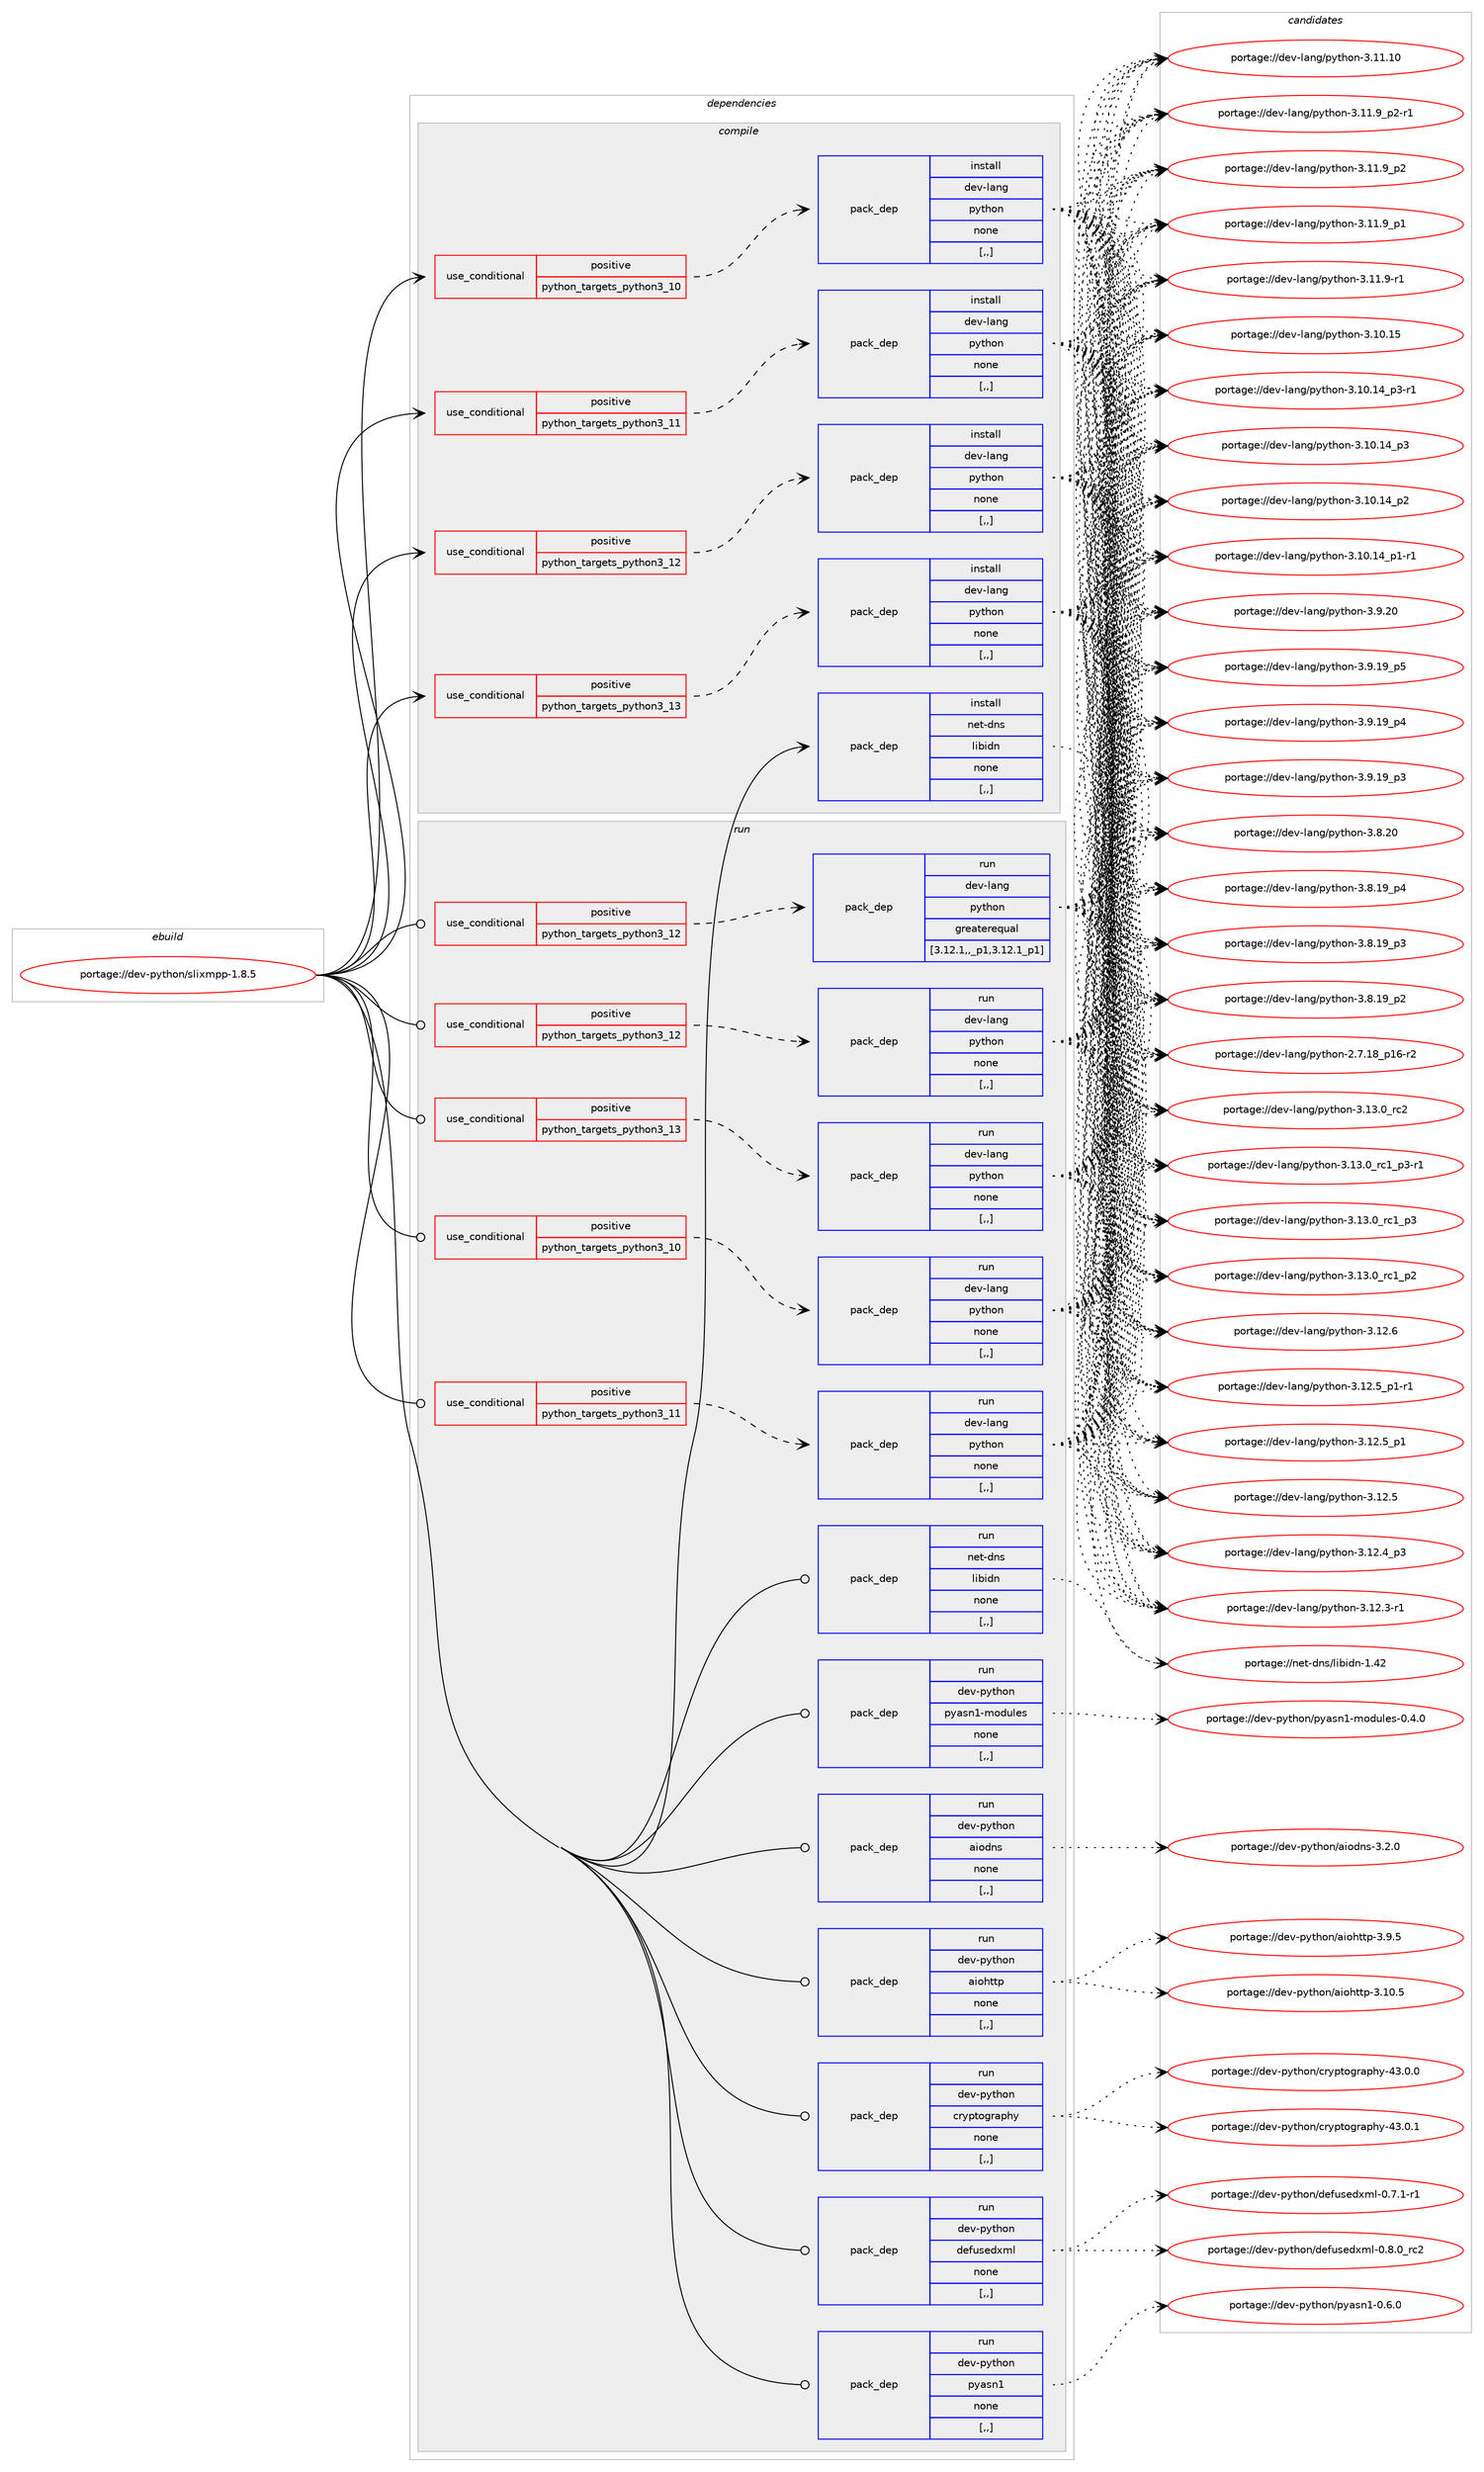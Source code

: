 digraph prolog {

# *************
# Graph options
# *************

newrank=true;
concentrate=true;
compound=true;
graph [rankdir=LR,fontname=Helvetica,fontsize=10,ranksep=1.5];#, ranksep=2.5, nodesep=0.2];
edge  [arrowhead=vee];
node  [fontname=Helvetica,fontsize=10];

# **********
# The ebuild
# **********

subgraph cluster_leftcol {
color=gray;
label=<<i>ebuild</i>>;
id [label="portage://dev-python/slixmpp-1.8.5", color=red, width=4, href="../dev-python/slixmpp-1.8.5.svg"];
}

# ****************
# The dependencies
# ****************

subgraph cluster_midcol {
color=gray;
label=<<i>dependencies</i>>;
subgraph cluster_compile {
fillcolor="#eeeeee";
style=filled;
label=<<i>compile</i>>;
subgraph cond170317 {
dependency658859 [label=<<TABLE BORDER="0" CELLBORDER="1" CELLSPACING="0" CELLPADDING="4"><TR><TD ROWSPAN="3" CELLPADDING="10">use_conditional</TD></TR><TR><TD>positive</TD></TR><TR><TD>python_targets_python3_10</TD></TR></TABLE>>, shape=none, color=red];
subgraph pack483680 {
dependency658860 [label=<<TABLE BORDER="0" CELLBORDER="1" CELLSPACING="0" CELLPADDING="4" WIDTH="220"><TR><TD ROWSPAN="6" CELLPADDING="30">pack_dep</TD></TR><TR><TD WIDTH="110">install</TD></TR><TR><TD>dev-lang</TD></TR><TR><TD>python</TD></TR><TR><TD>none</TD></TR><TR><TD>[,,]</TD></TR></TABLE>>, shape=none, color=blue];
}
dependency658859:e -> dependency658860:w [weight=20,style="dashed",arrowhead="vee"];
}
id:e -> dependency658859:w [weight=20,style="solid",arrowhead="vee"];
subgraph cond170318 {
dependency658861 [label=<<TABLE BORDER="0" CELLBORDER="1" CELLSPACING="0" CELLPADDING="4"><TR><TD ROWSPAN="3" CELLPADDING="10">use_conditional</TD></TR><TR><TD>positive</TD></TR><TR><TD>python_targets_python3_11</TD></TR></TABLE>>, shape=none, color=red];
subgraph pack483681 {
dependency658862 [label=<<TABLE BORDER="0" CELLBORDER="1" CELLSPACING="0" CELLPADDING="4" WIDTH="220"><TR><TD ROWSPAN="6" CELLPADDING="30">pack_dep</TD></TR><TR><TD WIDTH="110">install</TD></TR><TR><TD>dev-lang</TD></TR><TR><TD>python</TD></TR><TR><TD>none</TD></TR><TR><TD>[,,]</TD></TR></TABLE>>, shape=none, color=blue];
}
dependency658861:e -> dependency658862:w [weight=20,style="dashed",arrowhead="vee"];
}
id:e -> dependency658861:w [weight=20,style="solid",arrowhead="vee"];
subgraph cond170319 {
dependency658863 [label=<<TABLE BORDER="0" CELLBORDER="1" CELLSPACING="0" CELLPADDING="4"><TR><TD ROWSPAN="3" CELLPADDING="10">use_conditional</TD></TR><TR><TD>positive</TD></TR><TR><TD>python_targets_python3_12</TD></TR></TABLE>>, shape=none, color=red];
subgraph pack483682 {
dependency658864 [label=<<TABLE BORDER="0" CELLBORDER="1" CELLSPACING="0" CELLPADDING="4" WIDTH="220"><TR><TD ROWSPAN="6" CELLPADDING="30">pack_dep</TD></TR><TR><TD WIDTH="110">install</TD></TR><TR><TD>dev-lang</TD></TR><TR><TD>python</TD></TR><TR><TD>none</TD></TR><TR><TD>[,,]</TD></TR></TABLE>>, shape=none, color=blue];
}
dependency658863:e -> dependency658864:w [weight=20,style="dashed",arrowhead="vee"];
}
id:e -> dependency658863:w [weight=20,style="solid",arrowhead="vee"];
subgraph cond170320 {
dependency658865 [label=<<TABLE BORDER="0" CELLBORDER="1" CELLSPACING="0" CELLPADDING="4"><TR><TD ROWSPAN="3" CELLPADDING="10">use_conditional</TD></TR><TR><TD>positive</TD></TR><TR><TD>python_targets_python3_13</TD></TR></TABLE>>, shape=none, color=red];
subgraph pack483683 {
dependency658866 [label=<<TABLE BORDER="0" CELLBORDER="1" CELLSPACING="0" CELLPADDING="4" WIDTH="220"><TR><TD ROWSPAN="6" CELLPADDING="30">pack_dep</TD></TR><TR><TD WIDTH="110">install</TD></TR><TR><TD>dev-lang</TD></TR><TR><TD>python</TD></TR><TR><TD>none</TD></TR><TR><TD>[,,]</TD></TR></TABLE>>, shape=none, color=blue];
}
dependency658865:e -> dependency658866:w [weight=20,style="dashed",arrowhead="vee"];
}
id:e -> dependency658865:w [weight=20,style="solid",arrowhead="vee"];
subgraph pack483684 {
dependency658867 [label=<<TABLE BORDER="0" CELLBORDER="1" CELLSPACING="0" CELLPADDING="4" WIDTH="220"><TR><TD ROWSPAN="6" CELLPADDING="30">pack_dep</TD></TR><TR><TD WIDTH="110">install</TD></TR><TR><TD>net-dns</TD></TR><TR><TD>libidn</TD></TR><TR><TD>none</TD></TR><TR><TD>[,,]</TD></TR></TABLE>>, shape=none, color=blue];
}
id:e -> dependency658867:w [weight=20,style="solid",arrowhead="vee"];
}
subgraph cluster_compileandrun {
fillcolor="#eeeeee";
style=filled;
label=<<i>compile and run</i>>;
}
subgraph cluster_run {
fillcolor="#eeeeee";
style=filled;
label=<<i>run</i>>;
subgraph cond170321 {
dependency658868 [label=<<TABLE BORDER="0" CELLBORDER="1" CELLSPACING="0" CELLPADDING="4"><TR><TD ROWSPAN="3" CELLPADDING="10">use_conditional</TD></TR><TR><TD>positive</TD></TR><TR><TD>python_targets_python3_10</TD></TR></TABLE>>, shape=none, color=red];
subgraph pack483685 {
dependency658869 [label=<<TABLE BORDER="0" CELLBORDER="1" CELLSPACING="0" CELLPADDING="4" WIDTH="220"><TR><TD ROWSPAN="6" CELLPADDING="30">pack_dep</TD></TR><TR><TD WIDTH="110">run</TD></TR><TR><TD>dev-lang</TD></TR><TR><TD>python</TD></TR><TR><TD>none</TD></TR><TR><TD>[,,]</TD></TR></TABLE>>, shape=none, color=blue];
}
dependency658868:e -> dependency658869:w [weight=20,style="dashed",arrowhead="vee"];
}
id:e -> dependency658868:w [weight=20,style="solid",arrowhead="odot"];
subgraph cond170322 {
dependency658870 [label=<<TABLE BORDER="0" CELLBORDER="1" CELLSPACING="0" CELLPADDING="4"><TR><TD ROWSPAN="3" CELLPADDING="10">use_conditional</TD></TR><TR><TD>positive</TD></TR><TR><TD>python_targets_python3_11</TD></TR></TABLE>>, shape=none, color=red];
subgraph pack483686 {
dependency658871 [label=<<TABLE BORDER="0" CELLBORDER="1" CELLSPACING="0" CELLPADDING="4" WIDTH="220"><TR><TD ROWSPAN="6" CELLPADDING="30">pack_dep</TD></TR><TR><TD WIDTH="110">run</TD></TR><TR><TD>dev-lang</TD></TR><TR><TD>python</TD></TR><TR><TD>none</TD></TR><TR><TD>[,,]</TD></TR></TABLE>>, shape=none, color=blue];
}
dependency658870:e -> dependency658871:w [weight=20,style="dashed",arrowhead="vee"];
}
id:e -> dependency658870:w [weight=20,style="solid",arrowhead="odot"];
subgraph cond170323 {
dependency658872 [label=<<TABLE BORDER="0" CELLBORDER="1" CELLSPACING="0" CELLPADDING="4"><TR><TD ROWSPAN="3" CELLPADDING="10">use_conditional</TD></TR><TR><TD>positive</TD></TR><TR><TD>python_targets_python3_12</TD></TR></TABLE>>, shape=none, color=red];
subgraph pack483687 {
dependency658873 [label=<<TABLE BORDER="0" CELLBORDER="1" CELLSPACING="0" CELLPADDING="4" WIDTH="220"><TR><TD ROWSPAN="6" CELLPADDING="30">pack_dep</TD></TR><TR><TD WIDTH="110">run</TD></TR><TR><TD>dev-lang</TD></TR><TR><TD>python</TD></TR><TR><TD>greaterequal</TD></TR><TR><TD>[3.12.1,,_p1,3.12.1_p1]</TD></TR></TABLE>>, shape=none, color=blue];
}
dependency658872:e -> dependency658873:w [weight=20,style="dashed",arrowhead="vee"];
}
id:e -> dependency658872:w [weight=20,style="solid",arrowhead="odot"];
subgraph cond170324 {
dependency658874 [label=<<TABLE BORDER="0" CELLBORDER="1" CELLSPACING="0" CELLPADDING="4"><TR><TD ROWSPAN="3" CELLPADDING="10">use_conditional</TD></TR><TR><TD>positive</TD></TR><TR><TD>python_targets_python3_12</TD></TR></TABLE>>, shape=none, color=red];
subgraph pack483688 {
dependency658875 [label=<<TABLE BORDER="0" CELLBORDER="1" CELLSPACING="0" CELLPADDING="4" WIDTH="220"><TR><TD ROWSPAN="6" CELLPADDING="30">pack_dep</TD></TR><TR><TD WIDTH="110">run</TD></TR><TR><TD>dev-lang</TD></TR><TR><TD>python</TD></TR><TR><TD>none</TD></TR><TR><TD>[,,]</TD></TR></TABLE>>, shape=none, color=blue];
}
dependency658874:e -> dependency658875:w [weight=20,style="dashed",arrowhead="vee"];
}
id:e -> dependency658874:w [weight=20,style="solid",arrowhead="odot"];
subgraph cond170325 {
dependency658876 [label=<<TABLE BORDER="0" CELLBORDER="1" CELLSPACING="0" CELLPADDING="4"><TR><TD ROWSPAN="3" CELLPADDING="10">use_conditional</TD></TR><TR><TD>positive</TD></TR><TR><TD>python_targets_python3_13</TD></TR></TABLE>>, shape=none, color=red];
subgraph pack483689 {
dependency658877 [label=<<TABLE BORDER="0" CELLBORDER="1" CELLSPACING="0" CELLPADDING="4" WIDTH="220"><TR><TD ROWSPAN="6" CELLPADDING="30">pack_dep</TD></TR><TR><TD WIDTH="110">run</TD></TR><TR><TD>dev-lang</TD></TR><TR><TD>python</TD></TR><TR><TD>none</TD></TR><TR><TD>[,,]</TD></TR></TABLE>>, shape=none, color=blue];
}
dependency658876:e -> dependency658877:w [weight=20,style="dashed",arrowhead="vee"];
}
id:e -> dependency658876:w [weight=20,style="solid",arrowhead="odot"];
subgraph pack483690 {
dependency658878 [label=<<TABLE BORDER="0" CELLBORDER="1" CELLSPACING="0" CELLPADDING="4" WIDTH="220"><TR><TD ROWSPAN="6" CELLPADDING="30">pack_dep</TD></TR><TR><TD WIDTH="110">run</TD></TR><TR><TD>dev-python</TD></TR><TR><TD>aiodns</TD></TR><TR><TD>none</TD></TR><TR><TD>[,,]</TD></TR></TABLE>>, shape=none, color=blue];
}
id:e -> dependency658878:w [weight=20,style="solid",arrowhead="odot"];
subgraph pack483691 {
dependency658879 [label=<<TABLE BORDER="0" CELLBORDER="1" CELLSPACING="0" CELLPADDING="4" WIDTH="220"><TR><TD ROWSPAN="6" CELLPADDING="30">pack_dep</TD></TR><TR><TD WIDTH="110">run</TD></TR><TR><TD>dev-python</TD></TR><TR><TD>aiohttp</TD></TR><TR><TD>none</TD></TR><TR><TD>[,,]</TD></TR></TABLE>>, shape=none, color=blue];
}
id:e -> dependency658879:w [weight=20,style="solid",arrowhead="odot"];
subgraph pack483692 {
dependency658880 [label=<<TABLE BORDER="0" CELLBORDER="1" CELLSPACING="0" CELLPADDING="4" WIDTH="220"><TR><TD ROWSPAN="6" CELLPADDING="30">pack_dep</TD></TR><TR><TD WIDTH="110">run</TD></TR><TR><TD>dev-python</TD></TR><TR><TD>cryptography</TD></TR><TR><TD>none</TD></TR><TR><TD>[,,]</TD></TR></TABLE>>, shape=none, color=blue];
}
id:e -> dependency658880:w [weight=20,style="solid",arrowhead="odot"];
subgraph pack483693 {
dependency658881 [label=<<TABLE BORDER="0" CELLBORDER="1" CELLSPACING="0" CELLPADDING="4" WIDTH="220"><TR><TD ROWSPAN="6" CELLPADDING="30">pack_dep</TD></TR><TR><TD WIDTH="110">run</TD></TR><TR><TD>dev-python</TD></TR><TR><TD>defusedxml</TD></TR><TR><TD>none</TD></TR><TR><TD>[,,]</TD></TR></TABLE>>, shape=none, color=blue];
}
id:e -> dependency658881:w [weight=20,style="solid",arrowhead="odot"];
subgraph pack483694 {
dependency658882 [label=<<TABLE BORDER="0" CELLBORDER="1" CELLSPACING="0" CELLPADDING="4" WIDTH="220"><TR><TD ROWSPAN="6" CELLPADDING="30">pack_dep</TD></TR><TR><TD WIDTH="110">run</TD></TR><TR><TD>dev-python</TD></TR><TR><TD>pyasn1</TD></TR><TR><TD>none</TD></TR><TR><TD>[,,]</TD></TR></TABLE>>, shape=none, color=blue];
}
id:e -> dependency658882:w [weight=20,style="solid",arrowhead="odot"];
subgraph pack483695 {
dependency658883 [label=<<TABLE BORDER="0" CELLBORDER="1" CELLSPACING="0" CELLPADDING="4" WIDTH="220"><TR><TD ROWSPAN="6" CELLPADDING="30">pack_dep</TD></TR><TR><TD WIDTH="110">run</TD></TR><TR><TD>dev-python</TD></TR><TR><TD>pyasn1-modules</TD></TR><TR><TD>none</TD></TR><TR><TD>[,,]</TD></TR></TABLE>>, shape=none, color=blue];
}
id:e -> dependency658883:w [weight=20,style="solid",arrowhead="odot"];
subgraph pack483696 {
dependency658884 [label=<<TABLE BORDER="0" CELLBORDER="1" CELLSPACING="0" CELLPADDING="4" WIDTH="220"><TR><TD ROWSPAN="6" CELLPADDING="30">pack_dep</TD></TR><TR><TD WIDTH="110">run</TD></TR><TR><TD>net-dns</TD></TR><TR><TD>libidn</TD></TR><TR><TD>none</TD></TR><TR><TD>[,,]</TD></TR></TABLE>>, shape=none, color=blue];
}
id:e -> dependency658884:w [weight=20,style="solid",arrowhead="odot"];
}
}

# **************
# The candidates
# **************

subgraph cluster_choices {
rank=same;
color=gray;
label=<<i>candidates</i>>;

subgraph choice483680 {
color=black;
nodesep=1;
choice10010111845108971101034711212111610411111045514649514648951149950 [label="portage://dev-lang/python-3.13.0_rc2", color=red, width=4,href="../dev-lang/python-3.13.0_rc2.svg"];
choice1001011184510897110103471121211161041111104551464951464895114994995112514511449 [label="portage://dev-lang/python-3.13.0_rc1_p3-r1", color=red, width=4,href="../dev-lang/python-3.13.0_rc1_p3-r1.svg"];
choice100101118451089711010347112121116104111110455146495146489511499499511251 [label="portage://dev-lang/python-3.13.0_rc1_p3", color=red, width=4,href="../dev-lang/python-3.13.0_rc1_p3.svg"];
choice100101118451089711010347112121116104111110455146495146489511499499511250 [label="portage://dev-lang/python-3.13.0_rc1_p2", color=red, width=4,href="../dev-lang/python-3.13.0_rc1_p2.svg"];
choice10010111845108971101034711212111610411111045514649504654 [label="portage://dev-lang/python-3.12.6", color=red, width=4,href="../dev-lang/python-3.12.6.svg"];
choice1001011184510897110103471121211161041111104551464950465395112494511449 [label="portage://dev-lang/python-3.12.5_p1-r1", color=red, width=4,href="../dev-lang/python-3.12.5_p1-r1.svg"];
choice100101118451089711010347112121116104111110455146495046539511249 [label="portage://dev-lang/python-3.12.5_p1", color=red, width=4,href="../dev-lang/python-3.12.5_p1.svg"];
choice10010111845108971101034711212111610411111045514649504653 [label="portage://dev-lang/python-3.12.5", color=red, width=4,href="../dev-lang/python-3.12.5.svg"];
choice100101118451089711010347112121116104111110455146495046529511251 [label="portage://dev-lang/python-3.12.4_p3", color=red, width=4,href="../dev-lang/python-3.12.4_p3.svg"];
choice100101118451089711010347112121116104111110455146495046514511449 [label="portage://dev-lang/python-3.12.3-r1", color=red, width=4,href="../dev-lang/python-3.12.3-r1.svg"];
choice1001011184510897110103471121211161041111104551464949464948 [label="portage://dev-lang/python-3.11.10", color=red, width=4,href="../dev-lang/python-3.11.10.svg"];
choice1001011184510897110103471121211161041111104551464949465795112504511449 [label="portage://dev-lang/python-3.11.9_p2-r1", color=red, width=4,href="../dev-lang/python-3.11.9_p2-r1.svg"];
choice100101118451089711010347112121116104111110455146494946579511250 [label="portage://dev-lang/python-3.11.9_p2", color=red, width=4,href="../dev-lang/python-3.11.9_p2.svg"];
choice100101118451089711010347112121116104111110455146494946579511249 [label="portage://dev-lang/python-3.11.9_p1", color=red, width=4,href="../dev-lang/python-3.11.9_p1.svg"];
choice100101118451089711010347112121116104111110455146494946574511449 [label="portage://dev-lang/python-3.11.9-r1", color=red, width=4,href="../dev-lang/python-3.11.9-r1.svg"];
choice1001011184510897110103471121211161041111104551464948464953 [label="portage://dev-lang/python-3.10.15", color=red, width=4,href="../dev-lang/python-3.10.15.svg"];
choice100101118451089711010347112121116104111110455146494846495295112514511449 [label="portage://dev-lang/python-3.10.14_p3-r1", color=red, width=4,href="../dev-lang/python-3.10.14_p3-r1.svg"];
choice10010111845108971101034711212111610411111045514649484649529511251 [label="portage://dev-lang/python-3.10.14_p3", color=red, width=4,href="../dev-lang/python-3.10.14_p3.svg"];
choice10010111845108971101034711212111610411111045514649484649529511250 [label="portage://dev-lang/python-3.10.14_p2", color=red, width=4,href="../dev-lang/python-3.10.14_p2.svg"];
choice100101118451089711010347112121116104111110455146494846495295112494511449 [label="portage://dev-lang/python-3.10.14_p1-r1", color=red, width=4,href="../dev-lang/python-3.10.14_p1-r1.svg"];
choice10010111845108971101034711212111610411111045514657465048 [label="portage://dev-lang/python-3.9.20", color=red, width=4,href="../dev-lang/python-3.9.20.svg"];
choice100101118451089711010347112121116104111110455146574649579511253 [label="portage://dev-lang/python-3.9.19_p5", color=red, width=4,href="../dev-lang/python-3.9.19_p5.svg"];
choice100101118451089711010347112121116104111110455146574649579511252 [label="portage://dev-lang/python-3.9.19_p4", color=red, width=4,href="../dev-lang/python-3.9.19_p4.svg"];
choice100101118451089711010347112121116104111110455146574649579511251 [label="portage://dev-lang/python-3.9.19_p3", color=red, width=4,href="../dev-lang/python-3.9.19_p3.svg"];
choice10010111845108971101034711212111610411111045514656465048 [label="portage://dev-lang/python-3.8.20", color=red, width=4,href="../dev-lang/python-3.8.20.svg"];
choice100101118451089711010347112121116104111110455146564649579511252 [label="portage://dev-lang/python-3.8.19_p4", color=red, width=4,href="../dev-lang/python-3.8.19_p4.svg"];
choice100101118451089711010347112121116104111110455146564649579511251 [label="portage://dev-lang/python-3.8.19_p3", color=red, width=4,href="../dev-lang/python-3.8.19_p3.svg"];
choice100101118451089711010347112121116104111110455146564649579511250 [label="portage://dev-lang/python-3.8.19_p2", color=red, width=4,href="../dev-lang/python-3.8.19_p2.svg"];
choice100101118451089711010347112121116104111110455046554649569511249544511450 [label="portage://dev-lang/python-2.7.18_p16-r2", color=red, width=4,href="../dev-lang/python-2.7.18_p16-r2.svg"];
dependency658860:e -> choice10010111845108971101034711212111610411111045514649514648951149950:w [style=dotted,weight="100"];
dependency658860:e -> choice1001011184510897110103471121211161041111104551464951464895114994995112514511449:w [style=dotted,weight="100"];
dependency658860:e -> choice100101118451089711010347112121116104111110455146495146489511499499511251:w [style=dotted,weight="100"];
dependency658860:e -> choice100101118451089711010347112121116104111110455146495146489511499499511250:w [style=dotted,weight="100"];
dependency658860:e -> choice10010111845108971101034711212111610411111045514649504654:w [style=dotted,weight="100"];
dependency658860:e -> choice1001011184510897110103471121211161041111104551464950465395112494511449:w [style=dotted,weight="100"];
dependency658860:e -> choice100101118451089711010347112121116104111110455146495046539511249:w [style=dotted,weight="100"];
dependency658860:e -> choice10010111845108971101034711212111610411111045514649504653:w [style=dotted,weight="100"];
dependency658860:e -> choice100101118451089711010347112121116104111110455146495046529511251:w [style=dotted,weight="100"];
dependency658860:e -> choice100101118451089711010347112121116104111110455146495046514511449:w [style=dotted,weight="100"];
dependency658860:e -> choice1001011184510897110103471121211161041111104551464949464948:w [style=dotted,weight="100"];
dependency658860:e -> choice1001011184510897110103471121211161041111104551464949465795112504511449:w [style=dotted,weight="100"];
dependency658860:e -> choice100101118451089711010347112121116104111110455146494946579511250:w [style=dotted,weight="100"];
dependency658860:e -> choice100101118451089711010347112121116104111110455146494946579511249:w [style=dotted,weight="100"];
dependency658860:e -> choice100101118451089711010347112121116104111110455146494946574511449:w [style=dotted,weight="100"];
dependency658860:e -> choice1001011184510897110103471121211161041111104551464948464953:w [style=dotted,weight="100"];
dependency658860:e -> choice100101118451089711010347112121116104111110455146494846495295112514511449:w [style=dotted,weight="100"];
dependency658860:e -> choice10010111845108971101034711212111610411111045514649484649529511251:w [style=dotted,weight="100"];
dependency658860:e -> choice10010111845108971101034711212111610411111045514649484649529511250:w [style=dotted,weight="100"];
dependency658860:e -> choice100101118451089711010347112121116104111110455146494846495295112494511449:w [style=dotted,weight="100"];
dependency658860:e -> choice10010111845108971101034711212111610411111045514657465048:w [style=dotted,weight="100"];
dependency658860:e -> choice100101118451089711010347112121116104111110455146574649579511253:w [style=dotted,weight="100"];
dependency658860:e -> choice100101118451089711010347112121116104111110455146574649579511252:w [style=dotted,weight="100"];
dependency658860:e -> choice100101118451089711010347112121116104111110455146574649579511251:w [style=dotted,weight="100"];
dependency658860:e -> choice10010111845108971101034711212111610411111045514656465048:w [style=dotted,weight="100"];
dependency658860:e -> choice100101118451089711010347112121116104111110455146564649579511252:w [style=dotted,weight="100"];
dependency658860:e -> choice100101118451089711010347112121116104111110455146564649579511251:w [style=dotted,weight="100"];
dependency658860:e -> choice100101118451089711010347112121116104111110455146564649579511250:w [style=dotted,weight="100"];
dependency658860:e -> choice100101118451089711010347112121116104111110455046554649569511249544511450:w [style=dotted,weight="100"];
}
subgraph choice483681 {
color=black;
nodesep=1;
choice10010111845108971101034711212111610411111045514649514648951149950 [label="portage://dev-lang/python-3.13.0_rc2", color=red, width=4,href="../dev-lang/python-3.13.0_rc2.svg"];
choice1001011184510897110103471121211161041111104551464951464895114994995112514511449 [label="portage://dev-lang/python-3.13.0_rc1_p3-r1", color=red, width=4,href="../dev-lang/python-3.13.0_rc1_p3-r1.svg"];
choice100101118451089711010347112121116104111110455146495146489511499499511251 [label="portage://dev-lang/python-3.13.0_rc1_p3", color=red, width=4,href="../dev-lang/python-3.13.0_rc1_p3.svg"];
choice100101118451089711010347112121116104111110455146495146489511499499511250 [label="portage://dev-lang/python-3.13.0_rc1_p2", color=red, width=4,href="../dev-lang/python-3.13.0_rc1_p2.svg"];
choice10010111845108971101034711212111610411111045514649504654 [label="portage://dev-lang/python-3.12.6", color=red, width=4,href="../dev-lang/python-3.12.6.svg"];
choice1001011184510897110103471121211161041111104551464950465395112494511449 [label="portage://dev-lang/python-3.12.5_p1-r1", color=red, width=4,href="../dev-lang/python-3.12.5_p1-r1.svg"];
choice100101118451089711010347112121116104111110455146495046539511249 [label="portage://dev-lang/python-3.12.5_p1", color=red, width=4,href="../dev-lang/python-3.12.5_p1.svg"];
choice10010111845108971101034711212111610411111045514649504653 [label="portage://dev-lang/python-3.12.5", color=red, width=4,href="../dev-lang/python-3.12.5.svg"];
choice100101118451089711010347112121116104111110455146495046529511251 [label="portage://dev-lang/python-3.12.4_p3", color=red, width=4,href="../dev-lang/python-3.12.4_p3.svg"];
choice100101118451089711010347112121116104111110455146495046514511449 [label="portage://dev-lang/python-3.12.3-r1", color=red, width=4,href="../dev-lang/python-3.12.3-r1.svg"];
choice1001011184510897110103471121211161041111104551464949464948 [label="portage://dev-lang/python-3.11.10", color=red, width=4,href="../dev-lang/python-3.11.10.svg"];
choice1001011184510897110103471121211161041111104551464949465795112504511449 [label="portage://dev-lang/python-3.11.9_p2-r1", color=red, width=4,href="../dev-lang/python-3.11.9_p2-r1.svg"];
choice100101118451089711010347112121116104111110455146494946579511250 [label="portage://dev-lang/python-3.11.9_p2", color=red, width=4,href="../dev-lang/python-3.11.9_p2.svg"];
choice100101118451089711010347112121116104111110455146494946579511249 [label="portage://dev-lang/python-3.11.9_p1", color=red, width=4,href="../dev-lang/python-3.11.9_p1.svg"];
choice100101118451089711010347112121116104111110455146494946574511449 [label="portage://dev-lang/python-3.11.9-r1", color=red, width=4,href="../dev-lang/python-3.11.9-r1.svg"];
choice1001011184510897110103471121211161041111104551464948464953 [label="portage://dev-lang/python-3.10.15", color=red, width=4,href="../dev-lang/python-3.10.15.svg"];
choice100101118451089711010347112121116104111110455146494846495295112514511449 [label="portage://dev-lang/python-3.10.14_p3-r1", color=red, width=4,href="../dev-lang/python-3.10.14_p3-r1.svg"];
choice10010111845108971101034711212111610411111045514649484649529511251 [label="portage://dev-lang/python-3.10.14_p3", color=red, width=4,href="../dev-lang/python-3.10.14_p3.svg"];
choice10010111845108971101034711212111610411111045514649484649529511250 [label="portage://dev-lang/python-3.10.14_p2", color=red, width=4,href="../dev-lang/python-3.10.14_p2.svg"];
choice100101118451089711010347112121116104111110455146494846495295112494511449 [label="portage://dev-lang/python-3.10.14_p1-r1", color=red, width=4,href="../dev-lang/python-3.10.14_p1-r1.svg"];
choice10010111845108971101034711212111610411111045514657465048 [label="portage://dev-lang/python-3.9.20", color=red, width=4,href="../dev-lang/python-3.9.20.svg"];
choice100101118451089711010347112121116104111110455146574649579511253 [label="portage://dev-lang/python-3.9.19_p5", color=red, width=4,href="../dev-lang/python-3.9.19_p5.svg"];
choice100101118451089711010347112121116104111110455146574649579511252 [label="portage://dev-lang/python-3.9.19_p4", color=red, width=4,href="../dev-lang/python-3.9.19_p4.svg"];
choice100101118451089711010347112121116104111110455146574649579511251 [label="portage://dev-lang/python-3.9.19_p3", color=red, width=4,href="../dev-lang/python-3.9.19_p3.svg"];
choice10010111845108971101034711212111610411111045514656465048 [label="portage://dev-lang/python-3.8.20", color=red, width=4,href="../dev-lang/python-3.8.20.svg"];
choice100101118451089711010347112121116104111110455146564649579511252 [label="portage://dev-lang/python-3.8.19_p4", color=red, width=4,href="../dev-lang/python-3.8.19_p4.svg"];
choice100101118451089711010347112121116104111110455146564649579511251 [label="portage://dev-lang/python-3.8.19_p3", color=red, width=4,href="../dev-lang/python-3.8.19_p3.svg"];
choice100101118451089711010347112121116104111110455146564649579511250 [label="portage://dev-lang/python-3.8.19_p2", color=red, width=4,href="../dev-lang/python-3.8.19_p2.svg"];
choice100101118451089711010347112121116104111110455046554649569511249544511450 [label="portage://dev-lang/python-2.7.18_p16-r2", color=red, width=4,href="../dev-lang/python-2.7.18_p16-r2.svg"];
dependency658862:e -> choice10010111845108971101034711212111610411111045514649514648951149950:w [style=dotted,weight="100"];
dependency658862:e -> choice1001011184510897110103471121211161041111104551464951464895114994995112514511449:w [style=dotted,weight="100"];
dependency658862:e -> choice100101118451089711010347112121116104111110455146495146489511499499511251:w [style=dotted,weight="100"];
dependency658862:e -> choice100101118451089711010347112121116104111110455146495146489511499499511250:w [style=dotted,weight="100"];
dependency658862:e -> choice10010111845108971101034711212111610411111045514649504654:w [style=dotted,weight="100"];
dependency658862:e -> choice1001011184510897110103471121211161041111104551464950465395112494511449:w [style=dotted,weight="100"];
dependency658862:e -> choice100101118451089711010347112121116104111110455146495046539511249:w [style=dotted,weight="100"];
dependency658862:e -> choice10010111845108971101034711212111610411111045514649504653:w [style=dotted,weight="100"];
dependency658862:e -> choice100101118451089711010347112121116104111110455146495046529511251:w [style=dotted,weight="100"];
dependency658862:e -> choice100101118451089711010347112121116104111110455146495046514511449:w [style=dotted,weight="100"];
dependency658862:e -> choice1001011184510897110103471121211161041111104551464949464948:w [style=dotted,weight="100"];
dependency658862:e -> choice1001011184510897110103471121211161041111104551464949465795112504511449:w [style=dotted,weight="100"];
dependency658862:e -> choice100101118451089711010347112121116104111110455146494946579511250:w [style=dotted,weight="100"];
dependency658862:e -> choice100101118451089711010347112121116104111110455146494946579511249:w [style=dotted,weight="100"];
dependency658862:e -> choice100101118451089711010347112121116104111110455146494946574511449:w [style=dotted,weight="100"];
dependency658862:e -> choice1001011184510897110103471121211161041111104551464948464953:w [style=dotted,weight="100"];
dependency658862:e -> choice100101118451089711010347112121116104111110455146494846495295112514511449:w [style=dotted,weight="100"];
dependency658862:e -> choice10010111845108971101034711212111610411111045514649484649529511251:w [style=dotted,weight="100"];
dependency658862:e -> choice10010111845108971101034711212111610411111045514649484649529511250:w [style=dotted,weight="100"];
dependency658862:e -> choice100101118451089711010347112121116104111110455146494846495295112494511449:w [style=dotted,weight="100"];
dependency658862:e -> choice10010111845108971101034711212111610411111045514657465048:w [style=dotted,weight="100"];
dependency658862:e -> choice100101118451089711010347112121116104111110455146574649579511253:w [style=dotted,weight="100"];
dependency658862:e -> choice100101118451089711010347112121116104111110455146574649579511252:w [style=dotted,weight="100"];
dependency658862:e -> choice100101118451089711010347112121116104111110455146574649579511251:w [style=dotted,weight="100"];
dependency658862:e -> choice10010111845108971101034711212111610411111045514656465048:w [style=dotted,weight="100"];
dependency658862:e -> choice100101118451089711010347112121116104111110455146564649579511252:w [style=dotted,weight="100"];
dependency658862:e -> choice100101118451089711010347112121116104111110455146564649579511251:w [style=dotted,weight="100"];
dependency658862:e -> choice100101118451089711010347112121116104111110455146564649579511250:w [style=dotted,weight="100"];
dependency658862:e -> choice100101118451089711010347112121116104111110455046554649569511249544511450:w [style=dotted,weight="100"];
}
subgraph choice483682 {
color=black;
nodesep=1;
choice10010111845108971101034711212111610411111045514649514648951149950 [label="portage://dev-lang/python-3.13.0_rc2", color=red, width=4,href="../dev-lang/python-3.13.0_rc2.svg"];
choice1001011184510897110103471121211161041111104551464951464895114994995112514511449 [label="portage://dev-lang/python-3.13.0_rc1_p3-r1", color=red, width=4,href="../dev-lang/python-3.13.0_rc1_p3-r1.svg"];
choice100101118451089711010347112121116104111110455146495146489511499499511251 [label="portage://dev-lang/python-3.13.0_rc1_p3", color=red, width=4,href="../dev-lang/python-3.13.0_rc1_p3.svg"];
choice100101118451089711010347112121116104111110455146495146489511499499511250 [label="portage://dev-lang/python-3.13.0_rc1_p2", color=red, width=4,href="../dev-lang/python-3.13.0_rc1_p2.svg"];
choice10010111845108971101034711212111610411111045514649504654 [label="portage://dev-lang/python-3.12.6", color=red, width=4,href="../dev-lang/python-3.12.6.svg"];
choice1001011184510897110103471121211161041111104551464950465395112494511449 [label="portage://dev-lang/python-3.12.5_p1-r1", color=red, width=4,href="../dev-lang/python-3.12.5_p1-r1.svg"];
choice100101118451089711010347112121116104111110455146495046539511249 [label="portage://dev-lang/python-3.12.5_p1", color=red, width=4,href="../dev-lang/python-3.12.5_p1.svg"];
choice10010111845108971101034711212111610411111045514649504653 [label="portage://dev-lang/python-3.12.5", color=red, width=4,href="../dev-lang/python-3.12.5.svg"];
choice100101118451089711010347112121116104111110455146495046529511251 [label="portage://dev-lang/python-3.12.4_p3", color=red, width=4,href="../dev-lang/python-3.12.4_p3.svg"];
choice100101118451089711010347112121116104111110455146495046514511449 [label="portage://dev-lang/python-3.12.3-r1", color=red, width=4,href="../dev-lang/python-3.12.3-r1.svg"];
choice1001011184510897110103471121211161041111104551464949464948 [label="portage://dev-lang/python-3.11.10", color=red, width=4,href="../dev-lang/python-3.11.10.svg"];
choice1001011184510897110103471121211161041111104551464949465795112504511449 [label="portage://dev-lang/python-3.11.9_p2-r1", color=red, width=4,href="../dev-lang/python-3.11.9_p2-r1.svg"];
choice100101118451089711010347112121116104111110455146494946579511250 [label="portage://dev-lang/python-3.11.9_p2", color=red, width=4,href="../dev-lang/python-3.11.9_p2.svg"];
choice100101118451089711010347112121116104111110455146494946579511249 [label="portage://dev-lang/python-3.11.9_p1", color=red, width=4,href="../dev-lang/python-3.11.9_p1.svg"];
choice100101118451089711010347112121116104111110455146494946574511449 [label="portage://dev-lang/python-3.11.9-r1", color=red, width=4,href="../dev-lang/python-3.11.9-r1.svg"];
choice1001011184510897110103471121211161041111104551464948464953 [label="portage://dev-lang/python-3.10.15", color=red, width=4,href="../dev-lang/python-3.10.15.svg"];
choice100101118451089711010347112121116104111110455146494846495295112514511449 [label="portage://dev-lang/python-3.10.14_p3-r1", color=red, width=4,href="../dev-lang/python-3.10.14_p3-r1.svg"];
choice10010111845108971101034711212111610411111045514649484649529511251 [label="portage://dev-lang/python-3.10.14_p3", color=red, width=4,href="../dev-lang/python-3.10.14_p3.svg"];
choice10010111845108971101034711212111610411111045514649484649529511250 [label="portage://dev-lang/python-3.10.14_p2", color=red, width=4,href="../dev-lang/python-3.10.14_p2.svg"];
choice100101118451089711010347112121116104111110455146494846495295112494511449 [label="portage://dev-lang/python-3.10.14_p1-r1", color=red, width=4,href="../dev-lang/python-3.10.14_p1-r1.svg"];
choice10010111845108971101034711212111610411111045514657465048 [label="portage://dev-lang/python-3.9.20", color=red, width=4,href="../dev-lang/python-3.9.20.svg"];
choice100101118451089711010347112121116104111110455146574649579511253 [label="portage://dev-lang/python-3.9.19_p5", color=red, width=4,href="../dev-lang/python-3.9.19_p5.svg"];
choice100101118451089711010347112121116104111110455146574649579511252 [label="portage://dev-lang/python-3.9.19_p4", color=red, width=4,href="../dev-lang/python-3.9.19_p4.svg"];
choice100101118451089711010347112121116104111110455146574649579511251 [label="portage://dev-lang/python-3.9.19_p3", color=red, width=4,href="../dev-lang/python-3.9.19_p3.svg"];
choice10010111845108971101034711212111610411111045514656465048 [label="portage://dev-lang/python-3.8.20", color=red, width=4,href="../dev-lang/python-3.8.20.svg"];
choice100101118451089711010347112121116104111110455146564649579511252 [label="portage://dev-lang/python-3.8.19_p4", color=red, width=4,href="../dev-lang/python-3.8.19_p4.svg"];
choice100101118451089711010347112121116104111110455146564649579511251 [label="portage://dev-lang/python-3.8.19_p3", color=red, width=4,href="../dev-lang/python-3.8.19_p3.svg"];
choice100101118451089711010347112121116104111110455146564649579511250 [label="portage://dev-lang/python-3.8.19_p2", color=red, width=4,href="../dev-lang/python-3.8.19_p2.svg"];
choice100101118451089711010347112121116104111110455046554649569511249544511450 [label="portage://dev-lang/python-2.7.18_p16-r2", color=red, width=4,href="../dev-lang/python-2.7.18_p16-r2.svg"];
dependency658864:e -> choice10010111845108971101034711212111610411111045514649514648951149950:w [style=dotted,weight="100"];
dependency658864:e -> choice1001011184510897110103471121211161041111104551464951464895114994995112514511449:w [style=dotted,weight="100"];
dependency658864:e -> choice100101118451089711010347112121116104111110455146495146489511499499511251:w [style=dotted,weight="100"];
dependency658864:e -> choice100101118451089711010347112121116104111110455146495146489511499499511250:w [style=dotted,weight="100"];
dependency658864:e -> choice10010111845108971101034711212111610411111045514649504654:w [style=dotted,weight="100"];
dependency658864:e -> choice1001011184510897110103471121211161041111104551464950465395112494511449:w [style=dotted,weight="100"];
dependency658864:e -> choice100101118451089711010347112121116104111110455146495046539511249:w [style=dotted,weight="100"];
dependency658864:e -> choice10010111845108971101034711212111610411111045514649504653:w [style=dotted,weight="100"];
dependency658864:e -> choice100101118451089711010347112121116104111110455146495046529511251:w [style=dotted,weight="100"];
dependency658864:e -> choice100101118451089711010347112121116104111110455146495046514511449:w [style=dotted,weight="100"];
dependency658864:e -> choice1001011184510897110103471121211161041111104551464949464948:w [style=dotted,weight="100"];
dependency658864:e -> choice1001011184510897110103471121211161041111104551464949465795112504511449:w [style=dotted,weight="100"];
dependency658864:e -> choice100101118451089711010347112121116104111110455146494946579511250:w [style=dotted,weight="100"];
dependency658864:e -> choice100101118451089711010347112121116104111110455146494946579511249:w [style=dotted,weight="100"];
dependency658864:e -> choice100101118451089711010347112121116104111110455146494946574511449:w [style=dotted,weight="100"];
dependency658864:e -> choice1001011184510897110103471121211161041111104551464948464953:w [style=dotted,weight="100"];
dependency658864:e -> choice100101118451089711010347112121116104111110455146494846495295112514511449:w [style=dotted,weight="100"];
dependency658864:e -> choice10010111845108971101034711212111610411111045514649484649529511251:w [style=dotted,weight="100"];
dependency658864:e -> choice10010111845108971101034711212111610411111045514649484649529511250:w [style=dotted,weight="100"];
dependency658864:e -> choice100101118451089711010347112121116104111110455146494846495295112494511449:w [style=dotted,weight="100"];
dependency658864:e -> choice10010111845108971101034711212111610411111045514657465048:w [style=dotted,weight="100"];
dependency658864:e -> choice100101118451089711010347112121116104111110455146574649579511253:w [style=dotted,weight="100"];
dependency658864:e -> choice100101118451089711010347112121116104111110455146574649579511252:w [style=dotted,weight="100"];
dependency658864:e -> choice100101118451089711010347112121116104111110455146574649579511251:w [style=dotted,weight="100"];
dependency658864:e -> choice10010111845108971101034711212111610411111045514656465048:w [style=dotted,weight="100"];
dependency658864:e -> choice100101118451089711010347112121116104111110455146564649579511252:w [style=dotted,weight="100"];
dependency658864:e -> choice100101118451089711010347112121116104111110455146564649579511251:w [style=dotted,weight="100"];
dependency658864:e -> choice100101118451089711010347112121116104111110455146564649579511250:w [style=dotted,weight="100"];
dependency658864:e -> choice100101118451089711010347112121116104111110455046554649569511249544511450:w [style=dotted,weight="100"];
}
subgraph choice483683 {
color=black;
nodesep=1;
choice10010111845108971101034711212111610411111045514649514648951149950 [label="portage://dev-lang/python-3.13.0_rc2", color=red, width=4,href="../dev-lang/python-3.13.0_rc2.svg"];
choice1001011184510897110103471121211161041111104551464951464895114994995112514511449 [label="portage://dev-lang/python-3.13.0_rc1_p3-r1", color=red, width=4,href="../dev-lang/python-3.13.0_rc1_p3-r1.svg"];
choice100101118451089711010347112121116104111110455146495146489511499499511251 [label="portage://dev-lang/python-3.13.0_rc1_p3", color=red, width=4,href="../dev-lang/python-3.13.0_rc1_p3.svg"];
choice100101118451089711010347112121116104111110455146495146489511499499511250 [label="portage://dev-lang/python-3.13.0_rc1_p2", color=red, width=4,href="../dev-lang/python-3.13.0_rc1_p2.svg"];
choice10010111845108971101034711212111610411111045514649504654 [label="portage://dev-lang/python-3.12.6", color=red, width=4,href="../dev-lang/python-3.12.6.svg"];
choice1001011184510897110103471121211161041111104551464950465395112494511449 [label="portage://dev-lang/python-3.12.5_p1-r1", color=red, width=4,href="../dev-lang/python-3.12.5_p1-r1.svg"];
choice100101118451089711010347112121116104111110455146495046539511249 [label="portage://dev-lang/python-3.12.5_p1", color=red, width=4,href="../dev-lang/python-3.12.5_p1.svg"];
choice10010111845108971101034711212111610411111045514649504653 [label="portage://dev-lang/python-3.12.5", color=red, width=4,href="../dev-lang/python-3.12.5.svg"];
choice100101118451089711010347112121116104111110455146495046529511251 [label="portage://dev-lang/python-3.12.4_p3", color=red, width=4,href="../dev-lang/python-3.12.4_p3.svg"];
choice100101118451089711010347112121116104111110455146495046514511449 [label="portage://dev-lang/python-3.12.3-r1", color=red, width=4,href="../dev-lang/python-3.12.3-r1.svg"];
choice1001011184510897110103471121211161041111104551464949464948 [label="portage://dev-lang/python-3.11.10", color=red, width=4,href="../dev-lang/python-3.11.10.svg"];
choice1001011184510897110103471121211161041111104551464949465795112504511449 [label="portage://dev-lang/python-3.11.9_p2-r1", color=red, width=4,href="../dev-lang/python-3.11.9_p2-r1.svg"];
choice100101118451089711010347112121116104111110455146494946579511250 [label="portage://dev-lang/python-3.11.9_p2", color=red, width=4,href="../dev-lang/python-3.11.9_p2.svg"];
choice100101118451089711010347112121116104111110455146494946579511249 [label="portage://dev-lang/python-3.11.9_p1", color=red, width=4,href="../dev-lang/python-3.11.9_p1.svg"];
choice100101118451089711010347112121116104111110455146494946574511449 [label="portage://dev-lang/python-3.11.9-r1", color=red, width=4,href="../dev-lang/python-3.11.9-r1.svg"];
choice1001011184510897110103471121211161041111104551464948464953 [label="portage://dev-lang/python-3.10.15", color=red, width=4,href="../dev-lang/python-3.10.15.svg"];
choice100101118451089711010347112121116104111110455146494846495295112514511449 [label="portage://dev-lang/python-3.10.14_p3-r1", color=red, width=4,href="../dev-lang/python-3.10.14_p3-r1.svg"];
choice10010111845108971101034711212111610411111045514649484649529511251 [label="portage://dev-lang/python-3.10.14_p3", color=red, width=4,href="../dev-lang/python-3.10.14_p3.svg"];
choice10010111845108971101034711212111610411111045514649484649529511250 [label="portage://dev-lang/python-3.10.14_p2", color=red, width=4,href="../dev-lang/python-3.10.14_p2.svg"];
choice100101118451089711010347112121116104111110455146494846495295112494511449 [label="portage://dev-lang/python-3.10.14_p1-r1", color=red, width=4,href="../dev-lang/python-3.10.14_p1-r1.svg"];
choice10010111845108971101034711212111610411111045514657465048 [label="portage://dev-lang/python-3.9.20", color=red, width=4,href="../dev-lang/python-3.9.20.svg"];
choice100101118451089711010347112121116104111110455146574649579511253 [label="portage://dev-lang/python-3.9.19_p5", color=red, width=4,href="../dev-lang/python-3.9.19_p5.svg"];
choice100101118451089711010347112121116104111110455146574649579511252 [label="portage://dev-lang/python-3.9.19_p4", color=red, width=4,href="../dev-lang/python-3.9.19_p4.svg"];
choice100101118451089711010347112121116104111110455146574649579511251 [label="portage://dev-lang/python-3.9.19_p3", color=red, width=4,href="../dev-lang/python-3.9.19_p3.svg"];
choice10010111845108971101034711212111610411111045514656465048 [label="portage://dev-lang/python-3.8.20", color=red, width=4,href="../dev-lang/python-3.8.20.svg"];
choice100101118451089711010347112121116104111110455146564649579511252 [label="portage://dev-lang/python-3.8.19_p4", color=red, width=4,href="../dev-lang/python-3.8.19_p4.svg"];
choice100101118451089711010347112121116104111110455146564649579511251 [label="portage://dev-lang/python-3.8.19_p3", color=red, width=4,href="../dev-lang/python-3.8.19_p3.svg"];
choice100101118451089711010347112121116104111110455146564649579511250 [label="portage://dev-lang/python-3.8.19_p2", color=red, width=4,href="../dev-lang/python-3.8.19_p2.svg"];
choice100101118451089711010347112121116104111110455046554649569511249544511450 [label="portage://dev-lang/python-2.7.18_p16-r2", color=red, width=4,href="../dev-lang/python-2.7.18_p16-r2.svg"];
dependency658866:e -> choice10010111845108971101034711212111610411111045514649514648951149950:w [style=dotted,weight="100"];
dependency658866:e -> choice1001011184510897110103471121211161041111104551464951464895114994995112514511449:w [style=dotted,weight="100"];
dependency658866:e -> choice100101118451089711010347112121116104111110455146495146489511499499511251:w [style=dotted,weight="100"];
dependency658866:e -> choice100101118451089711010347112121116104111110455146495146489511499499511250:w [style=dotted,weight="100"];
dependency658866:e -> choice10010111845108971101034711212111610411111045514649504654:w [style=dotted,weight="100"];
dependency658866:e -> choice1001011184510897110103471121211161041111104551464950465395112494511449:w [style=dotted,weight="100"];
dependency658866:e -> choice100101118451089711010347112121116104111110455146495046539511249:w [style=dotted,weight="100"];
dependency658866:e -> choice10010111845108971101034711212111610411111045514649504653:w [style=dotted,weight="100"];
dependency658866:e -> choice100101118451089711010347112121116104111110455146495046529511251:w [style=dotted,weight="100"];
dependency658866:e -> choice100101118451089711010347112121116104111110455146495046514511449:w [style=dotted,weight="100"];
dependency658866:e -> choice1001011184510897110103471121211161041111104551464949464948:w [style=dotted,weight="100"];
dependency658866:e -> choice1001011184510897110103471121211161041111104551464949465795112504511449:w [style=dotted,weight="100"];
dependency658866:e -> choice100101118451089711010347112121116104111110455146494946579511250:w [style=dotted,weight="100"];
dependency658866:e -> choice100101118451089711010347112121116104111110455146494946579511249:w [style=dotted,weight="100"];
dependency658866:e -> choice100101118451089711010347112121116104111110455146494946574511449:w [style=dotted,weight="100"];
dependency658866:e -> choice1001011184510897110103471121211161041111104551464948464953:w [style=dotted,weight="100"];
dependency658866:e -> choice100101118451089711010347112121116104111110455146494846495295112514511449:w [style=dotted,weight="100"];
dependency658866:e -> choice10010111845108971101034711212111610411111045514649484649529511251:w [style=dotted,weight="100"];
dependency658866:e -> choice10010111845108971101034711212111610411111045514649484649529511250:w [style=dotted,weight="100"];
dependency658866:e -> choice100101118451089711010347112121116104111110455146494846495295112494511449:w [style=dotted,weight="100"];
dependency658866:e -> choice10010111845108971101034711212111610411111045514657465048:w [style=dotted,weight="100"];
dependency658866:e -> choice100101118451089711010347112121116104111110455146574649579511253:w [style=dotted,weight="100"];
dependency658866:e -> choice100101118451089711010347112121116104111110455146574649579511252:w [style=dotted,weight="100"];
dependency658866:e -> choice100101118451089711010347112121116104111110455146574649579511251:w [style=dotted,weight="100"];
dependency658866:e -> choice10010111845108971101034711212111610411111045514656465048:w [style=dotted,weight="100"];
dependency658866:e -> choice100101118451089711010347112121116104111110455146564649579511252:w [style=dotted,weight="100"];
dependency658866:e -> choice100101118451089711010347112121116104111110455146564649579511251:w [style=dotted,weight="100"];
dependency658866:e -> choice100101118451089711010347112121116104111110455146564649579511250:w [style=dotted,weight="100"];
dependency658866:e -> choice100101118451089711010347112121116104111110455046554649569511249544511450:w [style=dotted,weight="100"];
}
subgraph choice483684 {
color=black;
nodesep=1;
choice1101011164510011011547108105981051001104549465250 [label="portage://net-dns/libidn-1.42", color=red, width=4,href="../net-dns/libidn-1.42.svg"];
dependency658867:e -> choice1101011164510011011547108105981051001104549465250:w [style=dotted,weight="100"];
}
subgraph choice483685 {
color=black;
nodesep=1;
choice10010111845108971101034711212111610411111045514649514648951149950 [label="portage://dev-lang/python-3.13.0_rc2", color=red, width=4,href="../dev-lang/python-3.13.0_rc2.svg"];
choice1001011184510897110103471121211161041111104551464951464895114994995112514511449 [label="portage://dev-lang/python-3.13.0_rc1_p3-r1", color=red, width=4,href="../dev-lang/python-3.13.0_rc1_p3-r1.svg"];
choice100101118451089711010347112121116104111110455146495146489511499499511251 [label="portage://dev-lang/python-3.13.0_rc1_p3", color=red, width=4,href="../dev-lang/python-3.13.0_rc1_p3.svg"];
choice100101118451089711010347112121116104111110455146495146489511499499511250 [label="portage://dev-lang/python-3.13.0_rc1_p2", color=red, width=4,href="../dev-lang/python-3.13.0_rc1_p2.svg"];
choice10010111845108971101034711212111610411111045514649504654 [label="portage://dev-lang/python-3.12.6", color=red, width=4,href="../dev-lang/python-3.12.6.svg"];
choice1001011184510897110103471121211161041111104551464950465395112494511449 [label="portage://dev-lang/python-3.12.5_p1-r1", color=red, width=4,href="../dev-lang/python-3.12.5_p1-r1.svg"];
choice100101118451089711010347112121116104111110455146495046539511249 [label="portage://dev-lang/python-3.12.5_p1", color=red, width=4,href="../dev-lang/python-3.12.5_p1.svg"];
choice10010111845108971101034711212111610411111045514649504653 [label="portage://dev-lang/python-3.12.5", color=red, width=4,href="../dev-lang/python-3.12.5.svg"];
choice100101118451089711010347112121116104111110455146495046529511251 [label="portage://dev-lang/python-3.12.4_p3", color=red, width=4,href="../dev-lang/python-3.12.4_p3.svg"];
choice100101118451089711010347112121116104111110455146495046514511449 [label="portage://dev-lang/python-3.12.3-r1", color=red, width=4,href="../dev-lang/python-3.12.3-r1.svg"];
choice1001011184510897110103471121211161041111104551464949464948 [label="portage://dev-lang/python-3.11.10", color=red, width=4,href="../dev-lang/python-3.11.10.svg"];
choice1001011184510897110103471121211161041111104551464949465795112504511449 [label="portage://dev-lang/python-3.11.9_p2-r1", color=red, width=4,href="../dev-lang/python-3.11.9_p2-r1.svg"];
choice100101118451089711010347112121116104111110455146494946579511250 [label="portage://dev-lang/python-3.11.9_p2", color=red, width=4,href="../dev-lang/python-3.11.9_p2.svg"];
choice100101118451089711010347112121116104111110455146494946579511249 [label="portage://dev-lang/python-3.11.9_p1", color=red, width=4,href="../dev-lang/python-3.11.9_p1.svg"];
choice100101118451089711010347112121116104111110455146494946574511449 [label="portage://dev-lang/python-3.11.9-r1", color=red, width=4,href="../dev-lang/python-3.11.9-r1.svg"];
choice1001011184510897110103471121211161041111104551464948464953 [label="portage://dev-lang/python-3.10.15", color=red, width=4,href="../dev-lang/python-3.10.15.svg"];
choice100101118451089711010347112121116104111110455146494846495295112514511449 [label="portage://dev-lang/python-3.10.14_p3-r1", color=red, width=4,href="../dev-lang/python-3.10.14_p3-r1.svg"];
choice10010111845108971101034711212111610411111045514649484649529511251 [label="portage://dev-lang/python-3.10.14_p3", color=red, width=4,href="../dev-lang/python-3.10.14_p3.svg"];
choice10010111845108971101034711212111610411111045514649484649529511250 [label="portage://dev-lang/python-3.10.14_p2", color=red, width=4,href="../dev-lang/python-3.10.14_p2.svg"];
choice100101118451089711010347112121116104111110455146494846495295112494511449 [label="portage://dev-lang/python-3.10.14_p1-r1", color=red, width=4,href="../dev-lang/python-3.10.14_p1-r1.svg"];
choice10010111845108971101034711212111610411111045514657465048 [label="portage://dev-lang/python-3.9.20", color=red, width=4,href="../dev-lang/python-3.9.20.svg"];
choice100101118451089711010347112121116104111110455146574649579511253 [label="portage://dev-lang/python-3.9.19_p5", color=red, width=4,href="../dev-lang/python-3.9.19_p5.svg"];
choice100101118451089711010347112121116104111110455146574649579511252 [label="portage://dev-lang/python-3.9.19_p4", color=red, width=4,href="../dev-lang/python-3.9.19_p4.svg"];
choice100101118451089711010347112121116104111110455146574649579511251 [label="portage://dev-lang/python-3.9.19_p3", color=red, width=4,href="../dev-lang/python-3.9.19_p3.svg"];
choice10010111845108971101034711212111610411111045514656465048 [label="portage://dev-lang/python-3.8.20", color=red, width=4,href="../dev-lang/python-3.8.20.svg"];
choice100101118451089711010347112121116104111110455146564649579511252 [label="portage://dev-lang/python-3.8.19_p4", color=red, width=4,href="../dev-lang/python-3.8.19_p4.svg"];
choice100101118451089711010347112121116104111110455146564649579511251 [label="portage://dev-lang/python-3.8.19_p3", color=red, width=4,href="../dev-lang/python-3.8.19_p3.svg"];
choice100101118451089711010347112121116104111110455146564649579511250 [label="portage://dev-lang/python-3.8.19_p2", color=red, width=4,href="../dev-lang/python-3.8.19_p2.svg"];
choice100101118451089711010347112121116104111110455046554649569511249544511450 [label="portage://dev-lang/python-2.7.18_p16-r2", color=red, width=4,href="../dev-lang/python-2.7.18_p16-r2.svg"];
dependency658869:e -> choice10010111845108971101034711212111610411111045514649514648951149950:w [style=dotted,weight="100"];
dependency658869:e -> choice1001011184510897110103471121211161041111104551464951464895114994995112514511449:w [style=dotted,weight="100"];
dependency658869:e -> choice100101118451089711010347112121116104111110455146495146489511499499511251:w [style=dotted,weight="100"];
dependency658869:e -> choice100101118451089711010347112121116104111110455146495146489511499499511250:w [style=dotted,weight="100"];
dependency658869:e -> choice10010111845108971101034711212111610411111045514649504654:w [style=dotted,weight="100"];
dependency658869:e -> choice1001011184510897110103471121211161041111104551464950465395112494511449:w [style=dotted,weight="100"];
dependency658869:e -> choice100101118451089711010347112121116104111110455146495046539511249:w [style=dotted,weight="100"];
dependency658869:e -> choice10010111845108971101034711212111610411111045514649504653:w [style=dotted,weight="100"];
dependency658869:e -> choice100101118451089711010347112121116104111110455146495046529511251:w [style=dotted,weight="100"];
dependency658869:e -> choice100101118451089711010347112121116104111110455146495046514511449:w [style=dotted,weight="100"];
dependency658869:e -> choice1001011184510897110103471121211161041111104551464949464948:w [style=dotted,weight="100"];
dependency658869:e -> choice1001011184510897110103471121211161041111104551464949465795112504511449:w [style=dotted,weight="100"];
dependency658869:e -> choice100101118451089711010347112121116104111110455146494946579511250:w [style=dotted,weight="100"];
dependency658869:e -> choice100101118451089711010347112121116104111110455146494946579511249:w [style=dotted,weight="100"];
dependency658869:e -> choice100101118451089711010347112121116104111110455146494946574511449:w [style=dotted,weight="100"];
dependency658869:e -> choice1001011184510897110103471121211161041111104551464948464953:w [style=dotted,weight="100"];
dependency658869:e -> choice100101118451089711010347112121116104111110455146494846495295112514511449:w [style=dotted,weight="100"];
dependency658869:e -> choice10010111845108971101034711212111610411111045514649484649529511251:w [style=dotted,weight="100"];
dependency658869:e -> choice10010111845108971101034711212111610411111045514649484649529511250:w [style=dotted,weight="100"];
dependency658869:e -> choice100101118451089711010347112121116104111110455146494846495295112494511449:w [style=dotted,weight="100"];
dependency658869:e -> choice10010111845108971101034711212111610411111045514657465048:w [style=dotted,weight="100"];
dependency658869:e -> choice100101118451089711010347112121116104111110455146574649579511253:w [style=dotted,weight="100"];
dependency658869:e -> choice100101118451089711010347112121116104111110455146574649579511252:w [style=dotted,weight="100"];
dependency658869:e -> choice100101118451089711010347112121116104111110455146574649579511251:w [style=dotted,weight="100"];
dependency658869:e -> choice10010111845108971101034711212111610411111045514656465048:w [style=dotted,weight="100"];
dependency658869:e -> choice100101118451089711010347112121116104111110455146564649579511252:w [style=dotted,weight="100"];
dependency658869:e -> choice100101118451089711010347112121116104111110455146564649579511251:w [style=dotted,weight="100"];
dependency658869:e -> choice100101118451089711010347112121116104111110455146564649579511250:w [style=dotted,weight="100"];
dependency658869:e -> choice100101118451089711010347112121116104111110455046554649569511249544511450:w [style=dotted,weight="100"];
}
subgraph choice483686 {
color=black;
nodesep=1;
choice10010111845108971101034711212111610411111045514649514648951149950 [label="portage://dev-lang/python-3.13.0_rc2", color=red, width=4,href="../dev-lang/python-3.13.0_rc2.svg"];
choice1001011184510897110103471121211161041111104551464951464895114994995112514511449 [label="portage://dev-lang/python-3.13.0_rc1_p3-r1", color=red, width=4,href="../dev-lang/python-3.13.0_rc1_p3-r1.svg"];
choice100101118451089711010347112121116104111110455146495146489511499499511251 [label="portage://dev-lang/python-3.13.0_rc1_p3", color=red, width=4,href="../dev-lang/python-3.13.0_rc1_p3.svg"];
choice100101118451089711010347112121116104111110455146495146489511499499511250 [label="portage://dev-lang/python-3.13.0_rc1_p2", color=red, width=4,href="../dev-lang/python-3.13.0_rc1_p2.svg"];
choice10010111845108971101034711212111610411111045514649504654 [label="portage://dev-lang/python-3.12.6", color=red, width=4,href="../dev-lang/python-3.12.6.svg"];
choice1001011184510897110103471121211161041111104551464950465395112494511449 [label="portage://dev-lang/python-3.12.5_p1-r1", color=red, width=4,href="../dev-lang/python-3.12.5_p1-r1.svg"];
choice100101118451089711010347112121116104111110455146495046539511249 [label="portage://dev-lang/python-3.12.5_p1", color=red, width=4,href="../dev-lang/python-3.12.5_p1.svg"];
choice10010111845108971101034711212111610411111045514649504653 [label="portage://dev-lang/python-3.12.5", color=red, width=4,href="../dev-lang/python-3.12.5.svg"];
choice100101118451089711010347112121116104111110455146495046529511251 [label="portage://dev-lang/python-3.12.4_p3", color=red, width=4,href="../dev-lang/python-3.12.4_p3.svg"];
choice100101118451089711010347112121116104111110455146495046514511449 [label="portage://dev-lang/python-3.12.3-r1", color=red, width=4,href="../dev-lang/python-3.12.3-r1.svg"];
choice1001011184510897110103471121211161041111104551464949464948 [label="portage://dev-lang/python-3.11.10", color=red, width=4,href="../dev-lang/python-3.11.10.svg"];
choice1001011184510897110103471121211161041111104551464949465795112504511449 [label="portage://dev-lang/python-3.11.9_p2-r1", color=red, width=4,href="../dev-lang/python-3.11.9_p2-r1.svg"];
choice100101118451089711010347112121116104111110455146494946579511250 [label="portage://dev-lang/python-3.11.9_p2", color=red, width=4,href="../dev-lang/python-3.11.9_p2.svg"];
choice100101118451089711010347112121116104111110455146494946579511249 [label="portage://dev-lang/python-3.11.9_p1", color=red, width=4,href="../dev-lang/python-3.11.9_p1.svg"];
choice100101118451089711010347112121116104111110455146494946574511449 [label="portage://dev-lang/python-3.11.9-r1", color=red, width=4,href="../dev-lang/python-3.11.9-r1.svg"];
choice1001011184510897110103471121211161041111104551464948464953 [label="portage://dev-lang/python-3.10.15", color=red, width=4,href="../dev-lang/python-3.10.15.svg"];
choice100101118451089711010347112121116104111110455146494846495295112514511449 [label="portage://dev-lang/python-3.10.14_p3-r1", color=red, width=4,href="../dev-lang/python-3.10.14_p3-r1.svg"];
choice10010111845108971101034711212111610411111045514649484649529511251 [label="portage://dev-lang/python-3.10.14_p3", color=red, width=4,href="../dev-lang/python-3.10.14_p3.svg"];
choice10010111845108971101034711212111610411111045514649484649529511250 [label="portage://dev-lang/python-3.10.14_p2", color=red, width=4,href="../dev-lang/python-3.10.14_p2.svg"];
choice100101118451089711010347112121116104111110455146494846495295112494511449 [label="portage://dev-lang/python-3.10.14_p1-r1", color=red, width=4,href="../dev-lang/python-3.10.14_p1-r1.svg"];
choice10010111845108971101034711212111610411111045514657465048 [label="portage://dev-lang/python-3.9.20", color=red, width=4,href="../dev-lang/python-3.9.20.svg"];
choice100101118451089711010347112121116104111110455146574649579511253 [label="portage://dev-lang/python-3.9.19_p5", color=red, width=4,href="../dev-lang/python-3.9.19_p5.svg"];
choice100101118451089711010347112121116104111110455146574649579511252 [label="portage://dev-lang/python-3.9.19_p4", color=red, width=4,href="../dev-lang/python-3.9.19_p4.svg"];
choice100101118451089711010347112121116104111110455146574649579511251 [label="portage://dev-lang/python-3.9.19_p3", color=red, width=4,href="../dev-lang/python-3.9.19_p3.svg"];
choice10010111845108971101034711212111610411111045514656465048 [label="portage://dev-lang/python-3.8.20", color=red, width=4,href="../dev-lang/python-3.8.20.svg"];
choice100101118451089711010347112121116104111110455146564649579511252 [label="portage://dev-lang/python-3.8.19_p4", color=red, width=4,href="../dev-lang/python-3.8.19_p4.svg"];
choice100101118451089711010347112121116104111110455146564649579511251 [label="portage://dev-lang/python-3.8.19_p3", color=red, width=4,href="../dev-lang/python-3.8.19_p3.svg"];
choice100101118451089711010347112121116104111110455146564649579511250 [label="portage://dev-lang/python-3.8.19_p2", color=red, width=4,href="../dev-lang/python-3.8.19_p2.svg"];
choice100101118451089711010347112121116104111110455046554649569511249544511450 [label="portage://dev-lang/python-2.7.18_p16-r2", color=red, width=4,href="../dev-lang/python-2.7.18_p16-r2.svg"];
dependency658871:e -> choice10010111845108971101034711212111610411111045514649514648951149950:w [style=dotted,weight="100"];
dependency658871:e -> choice1001011184510897110103471121211161041111104551464951464895114994995112514511449:w [style=dotted,weight="100"];
dependency658871:e -> choice100101118451089711010347112121116104111110455146495146489511499499511251:w [style=dotted,weight="100"];
dependency658871:e -> choice100101118451089711010347112121116104111110455146495146489511499499511250:w [style=dotted,weight="100"];
dependency658871:e -> choice10010111845108971101034711212111610411111045514649504654:w [style=dotted,weight="100"];
dependency658871:e -> choice1001011184510897110103471121211161041111104551464950465395112494511449:w [style=dotted,weight="100"];
dependency658871:e -> choice100101118451089711010347112121116104111110455146495046539511249:w [style=dotted,weight="100"];
dependency658871:e -> choice10010111845108971101034711212111610411111045514649504653:w [style=dotted,weight="100"];
dependency658871:e -> choice100101118451089711010347112121116104111110455146495046529511251:w [style=dotted,weight="100"];
dependency658871:e -> choice100101118451089711010347112121116104111110455146495046514511449:w [style=dotted,weight="100"];
dependency658871:e -> choice1001011184510897110103471121211161041111104551464949464948:w [style=dotted,weight="100"];
dependency658871:e -> choice1001011184510897110103471121211161041111104551464949465795112504511449:w [style=dotted,weight="100"];
dependency658871:e -> choice100101118451089711010347112121116104111110455146494946579511250:w [style=dotted,weight="100"];
dependency658871:e -> choice100101118451089711010347112121116104111110455146494946579511249:w [style=dotted,weight="100"];
dependency658871:e -> choice100101118451089711010347112121116104111110455146494946574511449:w [style=dotted,weight="100"];
dependency658871:e -> choice1001011184510897110103471121211161041111104551464948464953:w [style=dotted,weight="100"];
dependency658871:e -> choice100101118451089711010347112121116104111110455146494846495295112514511449:w [style=dotted,weight="100"];
dependency658871:e -> choice10010111845108971101034711212111610411111045514649484649529511251:w [style=dotted,weight="100"];
dependency658871:e -> choice10010111845108971101034711212111610411111045514649484649529511250:w [style=dotted,weight="100"];
dependency658871:e -> choice100101118451089711010347112121116104111110455146494846495295112494511449:w [style=dotted,weight="100"];
dependency658871:e -> choice10010111845108971101034711212111610411111045514657465048:w [style=dotted,weight="100"];
dependency658871:e -> choice100101118451089711010347112121116104111110455146574649579511253:w [style=dotted,weight="100"];
dependency658871:e -> choice100101118451089711010347112121116104111110455146574649579511252:w [style=dotted,weight="100"];
dependency658871:e -> choice100101118451089711010347112121116104111110455146574649579511251:w [style=dotted,weight="100"];
dependency658871:e -> choice10010111845108971101034711212111610411111045514656465048:w [style=dotted,weight="100"];
dependency658871:e -> choice100101118451089711010347112121116104111110455146564649579511252:w [style=dotted,weight="100"];
dependency658871:e -> choice100101118451089711010347112121116104111110455146564649579511251:w [style=dotted,weight="100"];
dependency658871:e -> choice100101118451089711010347112121116104111110455146564649579511250:w [style=dotted,weight="100"];
dependency658871:e -> choice100101118451089711010347112121116104111110455046554649569511249544511450:w [style=dotted,weight="100"];
}
subgraph choice483687 {
color=black;
nodesep=1;
choice10010111845108971101034711212111610411111045514649514648951149950 [label="portage://dev-lang/python-3.13.0_rc2", color=red, width=4,href="../dev-lang/python-3.13.0_rc2.svg"];
choice1001011184510897110103471121211161041111104551464951464895114994995112514511449 [label="portage://dev-lang/python-3.13.0_rc1_p3-r1", color=red, width=4,href="../dev-lang/python-3.13.0_rc1_p3-r1.svg"];
choice100101118451089711010347112121116104111110455146495146489511499499511251 [label="portage://dev-lang/python-3.13.0_rc1_p3", color=red, width=4,href="../dev-lang/python-3.13.0_rc1_p3.svg"];
choice100101118451089711010347112121116104111110455146495146489511499499511250 [label="portage://dev-lang/python-3.13.0_rc1_p2", color=red, width=4,href="../dev-lang/python-3.13.0_rc1_p2.svg"];
choice10010111845108971101034711212111610411111045514649504654 [label="portage://dev-lang/python-3.12.6", color=red, width=4,href="../dev-lang/python-3.12.6.svg"];
choice1001011184510897110103471121211161041111104551464950465395112494511449 [label="portage://dev-lang/python-3.12.5_p1-r1", color=red, width=4,href="../dev-lang/python-3.12.5_p1-r1.svg"];
choice100101118451089711010347112121116104111110455146495046539511249 [label="portage://dev-lang/python-3.12.5_p1", color=red, width=4,href="../dev-lang/python-3.12.5_p1.svg"];
choice10010111845108971101034711212111610411111045514649504653 [label="portage://dev-lang/python-3.12.5", color=red, width=4,href="../dev-lang/python-3.12.5.svg"];
choice100101118451089711010347112121116104111110455146495046529511251 [label="portage://dev-lang/python-3.12.4_p3", color=red, width=4,href="../dev-lang/python-3.12.4_p3.svg"];
choice100101118451089711010347112121116104111110455146495046514511449 [label="portage://dev-lang/python-3.12.3-r1", color=red, width=4,href="../dev-lang/python-3.12.3-r1.svg"];
choice1001011184510897110103471121211161041111104551464949464948 [label="portage://dev-lang/python-3.11.10", color=red, width=4,href="../dev-lang/python-3.11.10.svg"];
choice1001011184510897110103471121211161041111104551464949465795112504511449 [label="portage://dev-lang/python-3.11.9_p2-r1", color=red, width=4,href="../dev-lang/python-3.11.9_p2-r1.svg"];
choice100101118451089711010347112121116104111110455146494946579511250 [label="portage://dev-lang/python-3.11.9_p2", color=red, width=4,href="../dev-lang/python-3.11.9_p2.svg"];
choice100101118451089711010347112121116104111110455146494946579511249 [label="portage://dev-lang/python-3.11.9_p1", color=red, width=4,href="../dev-lang/python-3.11.9_p1.svg"];
choice100101118451089711010347112121116104111110455146494946574511449 [label="portage://dev-lang/python-3.11.9-r1", color=red, width=4,href="../dev-lang/python-3.11.9-r1.svg"];
choice1001011184510897110103471121211161041111104551464948464953 [label="portage://dev-lang/python-3.10.15", color=red, width=4,href="../dev-lang/python-3.10.15.svg"];
choice100101118451089711010347112121116104111110455146494846495295112514511449 [label="portage://dev-lang/python-3.10.14_p3-r1", color=red, width=4,href="../dev-lang/python-3.10.14_p3-r1.svg"];
choice10010111845108971101034711212111610411111045514649484649529511251 [label="portage://dev-lang/python-3.10.14_p3", color=red, width=4,href="../dev-lang/python-3.10.14_p3.svg"];
choice10010111845108971101034711212111610411111045514649484649529511250 [label="portage://dev-lang/python-3.10.14_p2", color=red, width=4,href="../dev-lang/python-3.10.14_p2.svg"];
choice100101118451089711010347112121116104111110455146494846495295112494511449 [label="portage://dev-lang/python-3.10.14_p1-r1", color=red, width=4,href="../dev-lang/python-3.10.14_p1-r1.svg"];
choice10010111845108971101034711212111610411111045514657465048 [label="portage://dev-lang/python-3.9.20", color=red, width=4,href="../dev-lang/python-3.9.20.svg"];
choice100101118451089711010347112121116104111110455146574649579511253 [label="portage://dev-lang/python-3.9.19_p5", color=red, width=4,href="../dev-lang/python-3.9.19_p5.svg"];
choice100101118451089711010347112121116104111110455146574649579511252 [label="portage://dev-lang/python-3.9.19_p4", color=red, width=4,href="../dev-lang/python-3.9.19_p4.svg"];
choice100101118451089711010347112121116104111110455146574649579511251 [label="portage://dev-lang/python-3.9.19_p3", color=red, width=4,href="../dev-lang/python-3.9.19_p3.svg"];
choice10010111845108971101034711212111610411111045514656465048 [label="portage://dev-lang/python-3.8.20", color=red, width=4,href="../dev-lang/python-3.8.20.svg"];
choice100101118451089711010347112121116104111110455146564649579511252 [label="portage://dev-lang/python-3.8.19_p4", color=red, width=4,href="../dev-lang/python-3.8.19_p4.svg"];
choice100101118451089711010347112121116104111110455146564649579511251 [label="portage://dev-lang/python-3.8.19_p3", color=red, width=4,href="../dev-lang/python-3.8.19_p3.svg"];
choice100101118451089711010347112121116104111110455146564649579511250 [label="portage://dev-lang/python-3.8.19_p2", color=red, width=4,href="../dev-lang/python-3.8.19_p2.svg"];
choice100101118451089711010347112121116104111110455046554649569511249544511450 [label="portage://dev-lang/python-2.7.18_p16-r2", color=red, width=4,href="../dev-lang/python-2.7.18_p16-r2.svg"];
dependency658873:e -> choice10010111845108971101034711212111610411111045514649514648951149950:w [style=dotted,weight="100"];
dependency658873:e -> choice1001011184510897110103471121211161041111104551464951464895114994995112514511449:w [style=dotted,weight="100"];
dependency658873:e -> choice100101118451089711010347112121116104111110455146495146489511499499511251:w [style=dotted,weight="100"];
dependency658873:e -> choice100101118451089711010347112121116104111110455146495146489511499499511250:w [style=dotted,weight="100"];
dependency658873:e -> choice10010111845108971101034711212111610411111045514649504654:w [style=dotted,weight="100"];
dependency658873:e -> choice1001011184510897110103471121211161041111104551464950465395112494511449:w [style=dotted,weight="100"];
dependency658873:e -> choice100101118451089711010347112121116104111110455146495046539511249:w [style=dotted,weight="100"];
dependency658873:e -> choice10010111845108971101034711212111610411111045514649504653:w [style=dotted,weight="100"];
dependency658873:e -> choice100101118451089711010347112121116104111110455146495046529511251:w [style=dotted,weight="100"];
dependency658873:e -> choice100101118451089711010347112121116104111110455146495046514511449:w [style=dotted,weight="100"];
dependency658873:e -> choice1001011184510897110103471121211161041111104551464949464948:w [style=dotted,weight="100"];
dependency658873:e -> choice1001011184510897110103471121211161041111104551464949465795112504511449:w [style=dotted,weight="100"];
dependency658873:e -> choice100101118451089711010347112121116104111110455146494946579511250:w [style=dotted,weight="100"];
dependency658873:e -> choice100101118451089711010347112121116104111110455146494946579511249:w [style=dotted,weight="100"];
dependency658873:e -> choice100101118451089711010347112121116104111110455146494946574511449:w [style=dotted,weight="100"];
dependency658873:e -> choice1001011184510897110103471121211161041111104551464948464953:w [style=dotted,weight="100"];
dependency658873:e -> choice100101118451089711010347112121116104111110455146494846495295112514511449:w [style=dotted,weight="100"];
dependency658873:e -> choice10010111845108971101034711212111610411111045514649484649529511251:w [style=dotted,weight="100"];
dependency658873:e -> choice10010111845108971101034711212111610411111045514649484649529511250:w [style=dotted,weight="100"];
dependency658873:e -> choice100101118451089711010347112121116104111110455146494846495295112494511449:w [style=dotted,weight="100"];
dependency658873:e -> choice10010111845108971101034711212111610411111045514657465048:w [style=dotted,weight="100"];
dependency658873:e -> choice100101118451089711010347112121116104111110455146574649579511253:w [style=dotted,weight="100"];
dependency658873:e -> choice100101118451089711010347112121116104111110455146574649579511252:w [style=dotted,weight="100"];
dependency658873:e -> choice100101118451089711010347112121116104111110455146574649579511251:w [style=dotted,weight="100"];
dependency658873:e -> choice10010111845108971101034711212111610411111045514656465048:w [style=dotted,weight="100"];
dependency658873:e -> choice100101118451089711010347112121116104111110455146564649579511252:w [style=dotted,weight="100"];
dependency658873:e -> choice100101118451089711010347112121116104111110455146564649579511251:w [style=dotted,weight="100"];
dependency658873:e -> choice100101118451089711010347112121116104111110455146564649579511250:w [style=dotted,weight="100"];
dependency658873:e -> choice100101118451089711010347112121116104111110455046554649569511249544511450:w [style=dotted,weight="100"];
}
subgraph choice483688 {
color=black;
nodesep=1;
choice10010111845108971101034711212111610411111045514649514648951149950 [label="portage://dev-lang/python-3.13.0_rc2", color=red, width=4,href="../dev-lang/python-3.13.0_rc2.svg"];
choice1001011184510897110103471121211161041111104551464951464895114994995112514511449 [label="portage://dev-lang/python-3.13.0_rc1_p3-r1", color=red, width=4,href="../dev-lang/python-3.13.0_rc1_p3-r1.svg"];
choice100101118451089711010347112121116104111110455146495146489511499499511251 [label="portage://dev-lang/python-3.13.0_rc1_p3", color=red, width=4,href="../dev-lang/python-3.13.0_rc1_p3.svg"];
choice100101118451089711010347112121116104111110455146495146489511499499511250 [label="portage://dev-lang/python-3.13.0_rc1_p2", color=red, width=4,href="../dev-lang/python-3.13.0_rc1_p2.svg"];
choice10010111845108971101034711212111610411111045514649504654 [label="portage://dev-lang/python-3.12.6", color=red, width=4,href="../dev-lang/python-3.12.6.svg"];
choice1001011184510897110103471121211161041111104551464950465395112494511449 [label="portage://dev-lang/python-3.12.5_p1-r1", color=red, width=4,href="../dev-lang/python-3.12.5_p1-r1.svg"];
choice100101118451089711010347112121116104111110455146495046539511249 [label="portage://dev-lang/python-3.12.5_p1", color=red, width=4,href="../dev-lang/python-3.12.5_p1.svg"];
choice10010111845108971101034711212111610411111045514649504653 [label="portage://dev-lang/python-3.12.5", color=red, width=4,href="../dev-lang/python-3.12.5.svg"];
choice100101118451089711010347112121116104111110455146495046529511251 [label="portage://dev-lang/python-3.12.4_p3", color=red, width=4,href="../dev-lang/python-3.12.4_p3.svg"];
choice100101118451089711010347112121116104111110455146495046514511449 [label="portage://dev-lang/python-3.12.3-r1", color=red, width=4,href="../dev-lang/python-3.12.3-r1.svg"];
choice1001011184510897110103471121211161041111104551464949464948 [label="portage://dev-lang/python-3.11.10", color=red, width=4,href="../dev-lang/python-3.11.10.svg"];
choice1001011184510897110103471121211161041111104551464949465795112504511449 [label="portage://dev-lang/python-3.11.9_p2-r1", color=red, width=4,href="../dev-lang/python-3.11.9_p2-r1.svg"];
choice100101118451089711010347112121116104111110455146494946579511250 [label="portage://dev-lang/python-3.11.9_p2", color=red, width=4,href="../dev-lang/python-3.11.9_p2.svg"];
choice100101118451089711010347112121116104111110455146494946579511249 [label="portage://dev-lang/python-3.11.9_p1", color=red, width=4,href="../dev-lang/python-3.11.9_p1.svg"];
choice100101118451089711010347112121116104111110455146494946574511449 [label="portage://dev-lang/python-3.11.9-r1", color=red, width=4,href="../dev-lang/python-3.11.9-r1.svg"];
choice1001011184510897110103471121211161041111104551464948464953 [label="portage://dev-lang/python-3.10.15", color=red, width=4,href="../dev-lang/python-3.10.15.svg"];
choice100101118451089711010347112121116104111110455146494846495295112514511449 [label="portage://dev-lang/python-3.10.14_p3-r1", color=red, width=4,href="../dev-lang/python-3.10.14_p3-r1.svg"];
choice10010111845108971101034711212111610411111045514649484649529511251 [label="portage://dev-lang/python-3.10.14_p3", color=red, width=4,href="../dev-lang/python-3.10.14_p3.svg"];
choice10010111845108971101034711212111610411111045514649484649529511250 [label="portage://dev-lang/python-3.10.14_p2", color=red, width=4,href="../dev-lang/python-3.10.14_p2.svg"];
choice100101118451089711010347112121116104111110455146494846495295112494511449 [label="portage://dev-lang/python-3.10.14_p1-r1", color=red, width=4,href="../dev-lang/python-3.10.14_p1-r1.svg"];
choice10010111845108971101034711212111610411111045514657465048 [label="portage://dev-lang/python-3.9.20", color=red, width=4,href="../dev-lang/python-3.9.20.svg"];
choice100101118451089711010347112121116104111110455146574649579511253 [label="portage://dev-lang/python-3.9.19_p5", color=red, width=4,href="../dev-lang/python-3.9.19_p5.svg"];
choice100101118451089711010347112121116104111110455146574649579511252 [label="portage://dev-lang/python-3.9.19_p4", color=red, width=4,href="../dev-lang/python-3.9.19_p4.svg"];
choice100101118451089711010347112121116104111110455146574649579511251 [label="portage://dev-lang/python-3.9.19_p3", color=red, width=4,href="../dev-lang/python-3.9.19_p3.svg"];
choice10010111845108971101034711212111610411111045514656465048 [label="portage://dev-lang/python-3.8.20", color=red, width=4,href="../dev-lang/python-3.8.20.svg"];
choice100101118451089711010347112121116104111110455146564649579511252 [label="portage://dev-lang/python-3.8.19_p4", color=red, width=4,href="../dev-lang/python-3.8.19_p4.svg"];
choice100101118451089711010347112121116104111110455146564649579511251 [label="portage://dev-lang/python-3.8.19_p3", color=red, width=4,href="../dev-lang/python-3.8.19_p3.svg"];
choice100101118451089711010347112121116104111110455146564649579511250 [label="portage://dev-lang/python-3.8.19_p2", color=red, width=4,href="../dev-lang/python-3.8.19_p2.svg"];
choice100101118451089711010347112121116104111110455046554649569511249544511450 [label="portage://dev-lang/python-2.7.18_p16-r2", color=red, width=4,href="../dev-lang/python-2.7.18_p16-r2.svg"];
dependency658875:e -> choice10010111845108971101034711212111610411111045514649514648951149950:w [style=dotted,weight="100"];
dependency658875:e -> choice1001011184510897110103471121211161041111104551464951464895114994995112514511449:w [style=dotted,weight="100"];
dependency658875:e -> choice100101118451089711010347112121116104111110455146495146489511499499511251:w [style=dotted,weight="100"];
dependency658875:e -> choice100101118451089711010347112121116104111110455146495146489511499499511250:w [style=dotted,weight="100"];
dependency658875:e -> choice10010111845108971101034711212111610411111045514649504654:w [style=dotted,weight="100"];
dependency658875:e -> choice1001011184510897110103471121211161041111104551464950465395112494511449:w [style=dotted,weight="100"];
dependency658875:e -> choice100101118451089711010347112121116104111110455146495046539511249:w [style=dotted,weight="100"];
dependency658875:e -> choice10010111845108971101034711212111610411111045514649504653:w [style=dotted,weight="100"];
dependency658875:e -> choice100101118451089711010347112121116104111110455146495046529511251:w [style=dotted,weight="100"];
dependency658875:e -> choice100101118451089711010347112121116104111110455146495046514511449:w [style=dotted,weight="100"];
dependency658875:e -> choice1001011184510897110103471121211161041111104551464949464948:w [style=dotted,weight="100"];
dependency658875:e -> choice1001011184510897110103471121211161041111104551464949465795112504511449:w [style=dotted,weight="100"];
dependency658875:e -> choice100101118451089711010347112121116104111110455146494946579511250:w [style=dotted,weight="100"];
dependency658875:e -> choice100101118451089711010347112121116104111110455146494946579511249:w [style=dotted,weight="100"];
dependency658875:e -> choice100101118451089711010347112121116104111110455146494946574511449:w [style=dotted,weight="100"];
dependency658875:e -> choice1001011184510897110103471121211161041111104551464948464953:w [style=dotted,weight="100"];
dependency658875:e -> choice100101118451089711010347112121116104111110455146494846495295112514511449:w [style=dotted,weight="100"];
dependency658875:e -> choice10010111845108971101034711212111610411111045514649484649529511251:w [style=dotted,weight="100"];
dependency658875:e -> choice10010111845108971101034711212111610411111045514649484649529511250:w [style=dotted,weight="100"];
dependency658875:e -> choice100101118451089711010347112121116104111110455146494846495295112494511449:w [style=dotted,weight="100"];
dependency658875:e -> choice10010111845108971101034711212111610411111045514657465048:w [style=dotted,weight="100"];
dependency658875:e -> choice100101118451089711010347112121116104111110455146574649579511253:w [style=dotted,weight="100"];
dependency658875:e -> choice100101118451089711010347112121116104111110455146574649579511252:w [style=dotted,weight="100"];
dependency658875:e -> choice100101118451089711010347112121116104111110455146574649579511251:w [style=dotted,weight="100"];
dependency658875:e -> choice10010111845108971101034711212111610411111045514656465048:w [style=dotted,weight="100"];
dependency658875:e -> choice100101118451089711010347112121116104111110455146564649579511252:w [style=dotted,weight="100"];
dependency658875:e -> choice100101118451089711010347112121116104111110455146564649579511251:w [style=dotted,weight="100"];
dependency658875:e -> choice100101118451089711010347112121116104111110455146564649579511250:w [style=dotted,weight="100"];
dependency658875:e -> choice100101118451089711010347112121116104111110455046554649569511249544511450:w [style=dotted,weight="100"];
}
subgraph choice483689 {
color=black;
nodesep=1;
choice10010111845108971101034711212111610411111045514649514648951149950 [label="portage://dev-lang/python-3.13.0_rc2", color=red, width=4,href="../dev-lang/python-3.13.0_rc2.svg"];
choice1001011184510897110103471121211161041111104551464951464895114994995112514511449 [label="portage://dev-lang/python-3.13.0_rc1_p3-r1", color=red, width=4,href="../dev-lang/python-3.13.0_rc1_p3-r1.svg"];
choice100101118451089711010347112121116104111110455146495146489511499499511251 [label="portage://dev-lang/python-3.13.0_rc1_p3", color=red, width=4,href="../dev-lang/python-3.13.0_rc1_p3.svg"];
choice100101118451089711010347112121116104111110455146495146489511499499511250 [label="portage://dev-lang/python-3.13.0_rc1_p2", color=red, width=4,href="../dev-lang/python-3.13.0_rc1_p2.svg"];
choice10010111845108971101034711212111610411111045514649504654 [label="portage://dev-lang/python-3.12.6", color=red, width=4,href="../dev-lang/python-3.12.6.svg"];
choice1001011184510897110103471121211161041111104551464950465395112494511449 [label="portage://dev-lang/python-3.12.5_p1-r1", color=red, width=4,href="../dev-lang/python-3.12.5_p1-r1.svg"];
choice100101118451089711010347112121116104111110455146495046539511249 [label="portage://dev-lang/python-3.12.5_p1", color=red, width=4,href="../dev-lang/python-3.12.5_p1.svg"];
choice10010111845108971101034711212111610411111045514649504653 [label="portage://dev-lang/python-3.12.5", color=red, width=4,href="../dev-lang/python-3.12.5.svg"];
choice100101118451089711010347112121116104111110455146495046529511251 [label="portage://dev-lang/python-3.12.4_p3", color=red, width=4,href="../dev-lang/python-3.12.4_p3.svg"];
choice100101118451089711010347112121116104111110455146495046514511449 [label="portage://dev-lang/python-3.12.3-r1", color=red, width=4,href="../dev-lang/python-3.12.3-r1.svg"];
choice1001011184510897110103471121211161041111104551464949464948 [label="portage://dev-lang/python-3.11.10", color=red, width=4,href="../dev-lang/python-3.11.10.svg"];
choice1001011184510897110103471121211161041111104551464949465795112504511449 [label="portage://dev-lang/python-3.11.9_p2-r1", color=red, width=4,href="../dev-lang/python-3.11.9_p2-r1.svg"];
choice100101118451089711010347112121116104111110455146494946579511250 [label="portage://dev-lang/python-3.11.9_p2", color=red, width=4,href="../dev-lang/python-3.11.9_p2.svg"];
choice100101118451089711010347112121116104111110455146494946579511249 [label="portage://dev-lang/python-3.11.9_p1", color=red, width=4,href="../dev-lang/python-3.11.9_p1.svg"];
choice100101118451089711010347112121116104111110455146494946574511449 [label="portage://dev-lang/python-3.11.9-r1", color=red, width=4,href="../dev-lang/python-3.11.9-r1.svg"];
choice1001011184510897110103471121211161041111104551464948464953 [label="portage://dev-lang/python-3.10.15", color=red, width=4,href="../dev-lang/python-3.10.15.svg"];
choice100101118451089711010347112121116104111110455146494846495295112514511449 [label="portage://dev-lang/python-3.10.14_p3-r1", color=red, width=4,href="../dev-lang/python-3.10.14_p3-r1.svg"];
choice10010111845108971101034711212111610411111045514649484649529511251 [label="portage://dev-lang/python-3.10.14_p3", color=red, width=4,href="../dev-lang/python-3.10.14_p3.svg"];
choice10010111845108971101034711212111610411111045514649484649529511250 [label="portage://dev-lang/python-3.10.14_p2", color=red, width=4,href="../dev-lang/python-3.10.14_p2.svg"];
choice100101118451089711010347112121116104111110455146494846495295112494511449 [label="portage://dev-lang/python-3.10.14_p1-r1", color=red, width=4,href="../dev-lang/python-3.10.14_p1-r1.svg"];
choice10010111845108971101034711212111610411111045514657465048 [label="portage://dev-lang/python-3.9.20", color=red, width=4,href="../dev-lang/python-3.9.20.svg"];
choice100101118451089711010347112121116104111110455146574649579511253 [label="portage://dev-lang/python-3.9.19_p5", color=red, width=4,href="../dev-lang/python-3.9.19_p5.svg"];
choice100101118451089711010347112121116104111110455146574649579511252 [label="portage://dev-lang/python-3.9.19_p4", color=red, width=4,href="../dev-lang/python-3.9.19_p4.svg"];
choice100101118451089711010347112121116104111110455146574649579511251 [label="portage://dev-lang/python-3.9.19_p3", color=red, width=4,href="../dev-lang/python-3.9.19_p3.svg"];
choice10010111845108971101034711212111610411111045514656465048 [label="portage://dev-lang/python-3.8.20", color=red, width=4,href="../dev-lang/python-3.8.20.svg"];
choice100101118451089711010347112121116104111110455146564649579511252 [label="portage://dev-lang/python-3.8.19_p4", color=red, width=4,href="../dev-lang/python-3.8.19_p4.svg"];
choice100101118451089711010347112121116104111110455146564649579511251 [label="portage://dev-lang/python-3.8.19_p3", color=red, width=4,href="../dev-lang/python-3.8.19_p3.svg"];
choice100101118451089711010347112121116104111110455146564649579511250 [label="portage://dev-lang/python-3.8.19_p2", color=red, width=4,href="../dev-lang/python-3.8.19_p2.svg"];
choice100101118451089711010347112121116104111110455046554649569511249544511450 [label="portage://dev-lang/python-2.7.18_p16-r2", color=red, width=4,href="../dev-lang/python-2.7.18_p16-r2.svg"];
dependency658877:e -> choice10010111845108971101034711212111610411111045514649514648951149950:w [style=dotted,weight="100"];
dependency658877:e -> choice1001011184510897110103471121211161041111104551464951464895114994995112514511449:w [style=dotted,weight="100"];
dependency658877:e -> choice100101118451089711010347112121116104111110455146495146489511499499511251:w [style=dotted,weight="100"];
dependency658877:e -> choice100101118451089711010347112121116104111110455146495146489511499499511250:w [style=dotted,weight="100"];
dependency658877:e -> choice10010111845108971101034711212111610411111045514649504654:w [style=dotted,weight="100"];
dependency658877:e -> choice1001011184510897110103471121211161041111104551464950465395112494511449:w [style=dotted,weight="100"];
dependency658877:e -> choice100101118451089711010347112121116104111110455146495046539511249:w [style=dotted,weight="100"];
dependency658877:e -> choice10010111845108971101034711212111610411111045514649504653:w [style=dotted,weight="100"];
dependency658877:e -> choice100101118451089711010347112121116104111110455146495046529511251:w [style=dotted,weight="100"];
dependency658877:e -> choice100101118451089711010347112121116104111110455146495046514511449:w [style=dotted,weight="100"];
dependency658877:e -> choice1001011184510897110103471121211161041111104551464949464948:w [style=dotted,weight="100"];
dependency658877:e -> choice1001011184510897110103471121211161041111104551464949465795112504511449:w [style=dotted,weight="100"];
dependency658877:e -> choice100101118451089711010347112121116104111110455146494946579511250:w [style=dotted,weight="100"];
dependency658877:e -> choice100101118451089711010347112121116104111110455146494946579511249:w [style=dotted,weight="100"];
dependency658877:e -> choice100101118451089711010347112121116104111110455146494946574511449:w [style=dotted,weight="100"];
dependency658877:e -> choice1001011184510897110103471121211161041111104551464948464953:w [style=dotted,weight="100"];
dependency658877:e -> choice100101118451089711010347112121116104111110455146494846495295112514511449:w [style=dotted,weight="100"];
dependency658877:e -> choice10010111845108971101034711212111610411111045514649484649529511251:w [style=dotted,weight="100"];
dependency658877:e -> choice10010111845108971101034711212111610411111045514649484649529511250:w [style=dotted,weight="100"];
dependency658877:e -> choice100101118451089711010347112121116104111110455146494846495295112494511449:w [style=dotted,weight="100"];
dependency658877:e -> choice10010111845108971101034711212111610411111045514657465048:w [style=dotted,weight="100"];
dependency658877:e -> choice100101118451089711010347112121116104111110455146574649579511253:w [style=dotted,weight="100"];
dependency658877:e -> choice100101118451089711010347112121116104111110455146574649579511252:w [style=dotted,weight="100"];
dependency658877:e -> choice100101118451089711010347112121116104111110455146574649579511251:w [style=dotted,weight="100"];
dependency658877:e -> choice10010111845108971101034711212111610411111045514656465048:w [style=dotted,weight="100"];
dependency658877:e -> choice100101118451089711010347112121116104111110455146564649579511252:w [style=dotted,weight="100"];
dependency658877:e -> choice100101118451089711010347112121116104111110455146564649579511251:w [style=dotted,weight="100"];
dependency658877:e -> choice100101118451089711010347112121116104111110455146564649579511250:w [style=dotted,weight="100"];
dependency658877:e -> choice100101118451089711010347112121116104111110455046554649569511249544511450:w [style=dotted,weight="100"];
}
subgraph choice483690 {
color=black;
nodesep=1;
choice100101118451121211161041111104797105111100110115455146504648 [label="portage://dev-python/aiodns-3.2.0", color=red, width=4,href="../dev-python/aiodns-3.2.0.svg"];
dependency658878:e -> choice100101118451121211161041111104797105111100110115455146504648:w [style=dotted,weight="100"];
}
subgraph choice483691 {
color=black;
nodesep=1;
choice10010111845112121116104111110479710511110411611611245514649484653 [label="portage://dev-python/aiohttp-3.10.5", color=red, width=4,href="../dev-python/aiohttp-3.10.5.svg"];
choice100101118451121211161041111104797105111104116116112455146574653 [label="portage://dev-python/aiohttp-3.9.5", color=red, width=4,href="../dev-python/aiohttp-3.9.5.svg"];
dependency658879:e -> choice10010111845112121116104111110479710511110411611611245514649484653:w [style=dotted,weight="100"];
dependency658879:e -> choice100101118451121211161041111104797105111104116116112455146574653:w [style=dotted,weight="100"];
}
subgraph choice483692 {
color=black;
nodesep=1;
choice1001011184511212111610411111047991141211121161111031149711210412145525146484649 [label="portage://dev-python/cryptography-43.0.1", color=red, width=4,href="../dev-python/cryptography-43.0.1.svg"];
choice1001011184511212111610411111047991141211121161111031149711210412145525146484648 [label="portage://dev-python/cryptography-43.0.0", color=red, width=4,href="../dev-python/cryptography-43.0.0.svg"];
dependency658880:e -> choice1001011184511212111610411111047991141211121161111031149711210412145525146484649:w [style=dotted,weight="100"];
dependency658880:e -> choice1001011184511212111610411111047991141211121161111031149711210412145525146484648:w [style=dotted,weight="100"];
}
subgraph choice483693 {
color=black;
nodesep=1;
choice1001011184511212111610411111047100101102117115101100120109108454846564648951149950 [label="portage://dev-python/defusedxml-0.8.0_rc2", color=red, width=4,href="../dev-python/defusedxml-0.8.0_rc2.svg"];
choice10010111845112121116104111110471001011021171151011001201091084548465546494511449 [label="portage://dev-python/defusedxml-0.7.1-r1", color=red, width=4,href="../dev-python/defusedxml-0.7.1-r1.svg"];
dependency658881:e -> choice1001011184511212111610411111047100101102117115101100120109108454846564648951149950:w [style=dotted,weight="100"];
dependency658881:e -> choice10010111845112121116104111110471001011021171151011001201091084548465546494511449:w [style=dotted,weight="100"];
}
subgraph choice483694 {
color=black;
nodesep=1;
choice10010111845112121116104111110471121219711511049454846544648 [label="portage://dev-python/pyasn1-0.6.0", color=red, width=4,href="../dev-python/pyasn1-0.6.0.svg"];
dependency658882:e -> choice10010111845112121116104111110471121219711511049454846544648:w [style=dotted,weight="100"];
}
subgraph choice483695 {
color=black;
nodesep=1;
choice1001011184511212111610411111047112121971151104945109111100117108101115454846524648 [label="portage://dev-python/pyasn1-modules-0.4.0", color=red, width=4,href="../dev-python/pyasn1-modules-0.4.0.svg"];
dependency658883:e -> choice1001011184511212111610411111047112121971151104945109111100117108101115454846524648:w [style=dotted,weight="100"];
}
subgraph choice483696 {
color=black;
nodesep=1;
choice1101011164510011011547108105981051001104549465250 [label="portage://net-dns/libidn-1.42", color=red, width=4,href="../net-dns/libidn-1.42.svg"];
dependency658884:e -> choice1101011164510011011547108105981051001104549465250:w [style=dotted,weight="100"];
}
}

}

